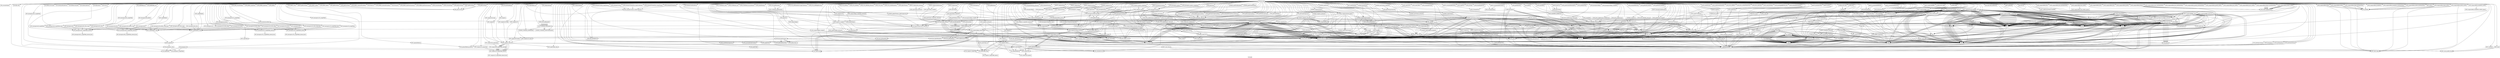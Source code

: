 digraph "Call graph" {
	label="Call graph";

	Node0x8091f61e0 [shape=record,label="{external node}"];
	Node0x8091f61e0 -> Node0x804f37ed0;
	Node0x8091f61e0 -> Node0x804f37d80;
	Node0x8091f61e0 -> Node0x804efbf10;
	Node0x8091f61e0 -> Node0x804efbb20;
	Node0x8091f61e0 -> Node0x804f37f60;
	Node0x8091f61e0 -> Node0x8091a3fd0;
	Node0x8091f61e0 -> Node0x804efbaf0;
	Node0x8091f61e0 -> Node0x804f38470;
	Node0x8091f61e0 -> Node0x804f37b70;
	Node0x8091f61e0 -> Node0x8091a33d0;
	Node0x8091f61e0 -> Node0x8091f6120;
	Node0x8091f61e0 -> Node0x8091a3a60;
	Node0x8091f61e0 -> Node0x8091a3b20;
	Node0x8091f61e0 -> Node0x8091a3130;
	Node0x8091f61e0 -> Node0x8091a3040;
	Node0x8091f61e0 -> Node0x8091a32e0;
	Node0x8091f61e0 -> Node0x804f38560;
	Node0x8091f61e0 -> Node0x804f372d0;
	Node0x8091f61e0 -> Node0x804f372a0;
	Node0x8091f61e0 -> Node0x804f373f0;
	Node0x8091f61e0 -> Node0x8091a3fa0;
	Node0x8091f61e0 -> Node0x804f37390;
	Node0x8091f61e0 -> Node0x804f375a0;
	Node0x8091f61e0 -> Node0x8091f61b0;
	Node0x8091f61e0 -> Node0x804f37960;
	Node0x8091f61e0 -> Node0x804f37f90;
	Node0x8091f61e0 -> Node0x804efbd60;
	Node0x8091f61e0 -> Node0x8091a37c0;
	Node0x8091f61e0 -> Node0x804f37cc0;
	Node0x8091f61e0 -> Node0x8091a3c40;
	Node0x8091f61e0 -> Node0x804efbcd0;
	Node0x8091f61e0 -> Node0x804f381a0;
	Node0x8091f61e0 -> Node0x804f378a0;
	Node0x8091f61e0 -> Node0x8091f6270;
	Node0x8091f61e0 -> Node0x8091a30a0;
	Node0x8091f61e0 -> Node0x8091a35b0;
	Node0x8091f61e0 -> Node0x8091a31f0;
	Node0x8091f61e0 -> Node0x804efba60;
	Node0x8091f61e0 -> Node0x804f371e0;
	Node0x8091f61e0 -> Node0x804f38080;
	Node0x8091f61e0 -> Node0x804efbe50;
	Node0x8091f61e0 -> Node0x804f370c0;
	Node0x8091f61e0 -> Node0x804f37690;
	Node0x8091f61e0 -> Node0x804f37720;
	Node0x8091f61e0 -> Node0x804f379c0;
	Node0x8091f61e0 -> Node0x804f37cf0;
	Node0x8091f61e0 -> Node0x804f383b0;
	Node0x8091f61e0 -> Node0x804f384a0;
	Node0x8091f61e0 -> Node0x8091a2f20;
	Node0x8091f61e0 -> Node0x8091a3340;
	Node0x8091f61e0 -> Node0x8091a34c0;
	Node0x8091f61e0 -> Node0x8091a3670;
	Node0x8091f61e0 -> Node0x8091a3820;
	Node0x8091f61e0 -> Node0x8091a38b0;
	Node0x8091f61e0 -> Node0x8091a3940;
	Node0x8091f61e0 -> Node0x8091a39d0;
	Node0x8091f61e0 -> Node0x8091a3be0;
	Node0x8091f61e0 -> Node0x8091a3cd0;
	Node0x8091f61e0 -> Node0x8091a3d60;
	Node0x8091f61e0 -> Node0x8091a3dc0;
	Node0x8091f61e0 -> Node0x8091a3e20;
	Node0x8091f61e0 -> Node0x8091a3e80;
	Node0x8091f61e0 -> Node0x8091a3ee0;
	Node0x8091f61e0 -> Node0x8091a3f70;
	Node0x8091f61e0 -> Node0x8091f6030;
	Node0x8091f61e0 -> Node0x8091f6150;
	Node0x8091f61e0 -> Node0x8091f6300;
	Node0x8091f61e0 -> Node0x8091f6360;
	Node0x8091f61e0 -> Node0x8091f63c0;
	Node0x8091f61e0 -> Node0x8091f6420;
	Node0x8091f61e0 -> Node0x8091f6480;
	Node0x8091f61e0 -> Node0x804f38380;
	Node0x8091f61e0 -> Node0x804f37c00;
	Node0x8091f61e0 -> Node0x8091f64e0;
	Node0x8091f61e0 -> Node0x804efbca0;
	Node0x8091f61e0 -> Node0x8091f6540;
	Node0x8091f61e0 -> Node0x8091f65a0;
	Node0x8091f61e0 -> Node0x8091f6600;
	Node0x8091f61e0 -> Node0x8091f6660;
	Node0x8091f61e0 -> Node0x8091f6720;
	Node0x8091f61e0 -> Node0x8091f6780;
	Node0x8091f61e0 -> Node0x8091f67e0;
	Node0x8091f61e0 -> Node0x8091f6840;
	Node0x8091f61e0 -> Node0x8091f68a0;
	Node0x8091f61e0 -> Node0x8091f6900;
	Node0x8091f61e0 -> Node0x8091f6960;
	Node0x8091f61e0 -> Node0x8091f69c0;
	Node0x8091f61e0 -> Node0x8091f6a80;
	Node0x8091f61e0 -> Node0x8091f6ae0;
	Node0x8091f61e0 -> Node0x8091f6ba0;
	Node0x8091f61e0 -> Node0x8091f6c00;
	Node0x8091f61e0 -> Node0x8091f6c60;
	Node0x8091f61e0 -> Node0x8091f6cc0;
	Node0x8091f61e0 -> Node0x8091f6d80;
	Node0x8091f61e0 -> Node0x8091f6de0;
	Node0x8091f61e0 -> Node0x8091f6e40;
	Node0x8091f61e0 -> Node0x8091f6ea0;
	Node0x8091f61e0 -> Node0x8091f6f00;
	Node0x8091f61e0 -> Node0x8091f6f60;
	Node0x8091f61e0 -> Node0x8091f7080;
	Node0x8091f61e0 -> Node0x8091f7140;
	Node0x8091f61e0 -> Node0x8091f7200;
	Node0x8091f61e0 -> Node0x8091f7260;
	Node0x8091f61e0 -> Node0x8091f72c0;
	Node0x8091f61e0 -> Node0x8091f7320;
	Node0x8091f61e0 -> Node0x8091f7380;
	Node0x8091f61e0 -> Node0x8091f73e0;
	Node0x8091f61e0 -> Node0x8091f7440;
	Node0x8091f61e0 -> Node0x8091f74a0;
	Node0x8091f61e0 -> Node0x8091f7500;
	Node0x8091f61e0 -> Node0x8091f7560;
	Node0x8091f61e0 -> Node0x8091f75c0;
	Node0x8091f61e0 -> Node0x8091f7620;
	Node0x8091f61e0 -> Node0x8091f76e0;
	Node0x8091f61e0 -> Node0x8091f77a0;
	Node0x8091f61e0 -> Node0x8091f7800;
	Node0x8091f61e0 -> Node0x8091f7860;
	Node0x8091f61e0 -> Node0x8091f78c0;
	Node0x8091f61e0 -> Node0x8091f7920;
	Node0x8091f61e0 -> Node0x8091f7980;
	Node0x8091f61e0 -> Node0x8091f79e0;
	Node0x8091f61e0 -> Node0x8091f7a40;
	Node0x8091f61e0 -> Node0x8091f7aa0;
	Node0x8091f61e0 -> Node0x8091f7b00;
	Node0x8091f61e0 -> Node0x8091f7b60;
	Node0x8091f61e0 -> Node0x8091f7c80;
	Node0x8091f61e0 -> Node0x8091f7ce0;
	Node0x8091f61e0 -> Node0x8091f7d40;
	Node0x8091f61e0 -> Node0x8091f7da0;
	Node0x8091f61e0 -> Node0x8091f7e00;
	Node0x8091f61e0 -> Node0x8091f7e60;
	Node0x8091f61e0 -> Node0x8091f7ec0;
	Node0x8091f61e0 -> Node0x8091f7f20;
	Node0x8091f61e0 -> Node0x8091f7f80;
	Node0x8091f61e0 -> Node0x8091f8280;
	Node0x8091f61e0 -> Node0x8091f82e0;
	Node0x8091f61e0 -> Node0x8091f8340;
	Node0x8091f61e0 -> Node0x8091f83a0;
	Node0x8091f61e0 -> Node0x8091f8400;
	Node0x8091f61e0 -> Node0x8091f8460;
	Node0x8091f61e0 -> Node0x8091f84c0;
	Node0x8091f61e0 -> Node0x8091f8520;
	Node0x8091f61e0 -> Node0x8091f8580;
	Node0x8091f61e0 -> Node0x8091f85e0;
	Node0x8091f61e0 -> Node0x8091f8700;
	Node0x8091f61e0 -> Node0x8091f8760;
	Node0x8091f61e0 -> Node0x8091f87c0;
	Node0x8091f61e0 -> Node0x8091f8820;
	Node0x8091f61e0 -> Node0x8091f8880;
	Node0x8091f61e0 -> Node0x8091f88e0;
	Node0x8091f61e0 -> Node0x8091f89a0;
	Node0x8091f61e0 -> Node0x8091f8a60;
	Node0x8091f61e0 -> Node0x8091f8ac0;
	Node0x8091f61e0 -> Node0x8091f8c40;
	Node0x8091f61e0 -> Node0x8091f8ca0;
	Node0x8091f61e0 -> Node0x8091f8d00;
	Node0x8091f61e0 -> Node0x8091f8d60;
	Node0x8091f61e0 -> Node0x8091f8dc0;
	Node0x8091f61e0 -> Node0x8091f8e20;
	Node0x8091f61e0 -> Node0x8057182a0;
	Node0x8091f61e0 -> Node0x805718300;
	Node0x8091f61e0 -> Node0x805718360;
	Node0x8091f61e0 -> Node0x805718420;
	Node0x8091f61e0 -> Node0x805718480;
	Node0x8091f61e0 -> Node0x8057184e0;
	Node0x8091f61e0 -> Node0x805718540;
	Node0x8091f61e0 -> Node0x8057185a0;
	Node0x8091f61e0 -> Node0x805718600;
	Node0x8091f61e0 -> Node0x805718660;
	Node0x8091f61e0 -> Node0x8057186c0;
	Node0x8091f61e0 -> Node0x805718720;
	Node0x8091f61e0 -> Node0x805718780;
	Node0x8091f61e0 -> Node0x8057187e0;
	Node0x8091f61e0 -> Node0x805718840;
	Node0x8091f61e0 -> Node0x8057188a0;
	Node0x8091f61e0 -> Node0x805718900;
	Node0x8091f61e0 -> Node0x805718960;
	Node0x8091f61e0 -> Node0x8057189c0;
	Node0x8091f61e0 -> Node0x805718a20;
	Node0x8091f61e0 -> Node0x805718a80;
	Node0x8091f61e0 -> Node0x805718ae0;
	Node0x8091f61e0 -> Node0x805718b40;
	Node0x8091f61e0 -> Node0x805718ba0;
	Node0x8091f61e0 -> Node0x805718c00;
	Node0x8091f61e0 -> Node0x805718c60;
	Node0x8091f61e0 -> Node0x805718cc0;
	Node0x8091f61e0 -> Node0x805718d20;
	Node0x8091f61e0 -> Node0x805718d80;
	Node0x8091f61e0 -> Node0x805718de0;
	Node0x8091f61e0 -> Node0x805718e40;
	Node0x8091f61e0 -> Node0x805718ea0;
	Node0x8091f61e0 -> Node0x805718f00;
	Node0x8091f61e0 -> Node0x805718f60;
	Node0x8091f61e0 -> Node0x805718fc0;
	Node0x8091f61e0 -> Node0x805719020;
	Node0x8091f61e0 -> Node0x805719080;
	Node0x8091f61e0 -> Node0x8057190e0;
	Node0x8091f61e0 -> Node0x805719140;
	Node0x8091f61e0 -> Node0x8057191a0;
	Node0x8091f61e0 -> Node0x805719380;
	Node0x8091f61e0 -> Node0x8057193e0;
	Node0x8091f61e0 -> Node0x805719440;
	Node0x8091f61e0 -> Node0x8057194a0;
	Node0x8091f61e0 -> Node0x8091f7bc0;
	Node0x8091f61e0 -> Node0x805719200;
	Node0x8091f61e0 -> Node0x8091f7680;
	Node0x8091f61e0 -> Node0x805719500;
	Node0x8091f61e0 -> Node0x8091f7740;
	Node0x8091f61e0 -> Node0x8091f7c20;
	Node0x8091f61e0 -> Node0x805719560;
	Node0x8091f61e0 -> Node0x8057195c0;
	Node0x8091f61e0 -> Node0x8057192c0;
	Node0x8091f61e0 -> Node0x8091f8940;
	Node0x8091f61e0 -> Node0x8091f8a00;
	Node0x8091f61e0 -> Node0x805719620;
	Node0x8091f61e0 -> Node0x8057197a0;
	Node0x8091f61e0 -> Node0x805719860;
	Node0x8091f61e0 -> Node0x805719260;
	Node0x8091f61e0 -> Node0x805719980;
	Node0x8091f61e0 -> Node0x8057199e0;
	Node0x8091f61e0 -> Node0x805719a40;
	Node0x8091f61e0 -> Node0x805719aa0;
	Node0x8091f61e0 -> Node0x805719320;
	Node0x8091f61e0 -> Node0x805719c20;
	Node0x8091f61e0 -> Node0x805719c80;
	Node0x8091f61e0 -> Node0x805719ce0;
	Node0x8091f61e0 -> Node0x805719d40;
	Node0x8091f61e0 -> Node0x805719da0;
	Node0x8091f61e0 -> Node0x805719e00;
	Node0x8091f61e0 -> Node0x805719f20;
	Node0x8091f61e0 -> Node0x805719f80;
	Node0x8091f61e0 -> Node0x805719fe0;
	Node0x8091f61e0 -> Node0x80571a040;
	Node0x8091f61e0 -> Node0x80571a160;
	Node0x8091f61e0 -> Node0x80571a1c0;
	Node0x8091f61e0 -> Node0x80571a220;
	Node0x8091f61e0 -> Node0x80571a280;
	Node0x8091f61e0 -> Node0x80571a2e0;
	Node0x8091f61e0 -> Node0x80571a340;
	Node0x8091f61e0 -> Node0x80571a460;
	Node0x8091f61e0 -> Node0x80571a4c0;
	Node0x8091f61e0 -> Node0x80571a520;
	Node0x8091f61e0 -> Node0x80571a580;
	Node0x8091f61e0 -> Node0x80571a6a0;
	Node0x8091f61e0 -> Node0x80571a700;
	Node0x8091f61e0 -> Node0x80571a760;
	Node0x8091f61e0 -> Node0x80571a7c0;
	Node0x8091f61e0 -> Node0x80571a820;
	Node0x8091f61e0 -> Node0x80571a880;
	Node0x8091f61e0 -> Node0x80571a8e0;
	Node0x8091f61e0 -> Node0x80571a940;
	Node0x8091f61e0 -> Node0x80571a9a0;
	Node0x8091f61e0 -> Node0x80571aa00;
	Node0x8091f61e0 -> Node0x80571aa60;
	Node0x8091f61e0 -> Node0x80571aac0;
	Node0x8091f61e0 -> Node0x80571ab20;
	Node0x8091f61e0 -> Node0x80571ab80;
	Node0x8091f61e0 -> Node0x80571abe0;
	Node0x8091f61e0 -> Node0x80571ac40;
	Node0x8091f61e0 -> Node0x80571aca0;
	Node0x8091f61e0 -> Node0x80571ad00;
	Node0x8091f61e0 -> Node0x80571ad60;
	Node0x8091f61e0 -> Node0x80571adc0;
	Node0x8091f61e0 -> Node0x80571ae20;
	Node0x8091f61e0 -> Node0x80571ae80;
	Node0x8091f61e0 -> Node0x80571aee0;
	Node0x8091f61e0 -> Node0x80571af40;
	Node0x8091f61e0 -> Node0x80571afa0;
	Node0x8091f61e0 -> Node0x80571b000;
	Node0x8091f61e0 -> Node0x80571b060;
	Node0x8091f61e0 -> Node0x80571b0c0;
	Node0x8091f61e0 -> Node0x80571b120;
	Node0x8091f61e0 -> Node0x80571b180;
	Node0x8091f61e0 -> Node0x80571b1e0;
	Node0x8091f61e0 -> Node0x80571b240;
	Node0x8091f61e0 -> Node0x80571b2a0;
	Node0x8091f61e0 -> Node0x80571b300;
	Node0x8091f61e0 -> Node0x80571b360;
	Node0x8091f61e0 -> Node0x80571b3c0;
	Node0x8091f61e0 -> Node0x80571b420;
	Node0x8091f61e0 -> Node0x80571b540;
	Node0x8091f61e0 -> Node0x80571b720;
	Node0x8091f61e0 -> Node0x80571b780;
	Node0x8091f61e0 -> Node0x80571b840;
	Node0x8091f61e0 -> Node0x80571b900;
	Node0x8091f61e0 -> Node0x80571b960;
	Node0x8091f61e0 -> Node0x80571b9c0;
	Node0x8091f61e0 -> Node0x80571ba20;
	Node0x8091f61e0 -> Node0x80571ba80;
	Node0x8091f61e0 -> Node0x80571bae0;
	Node0x8091f61e0 -> Node0x80571bb40;
	Node0x8091f61e0 -> Node0x80571bba0;
	Node0x8091f61e0 -> Node0x80571bc00;
	Node0x8091f61e0 -> Node0x80571bc60;
	Node0x8091f61e0 -> Node0x80571bcc0;
	Node0x8091f61e0 -> Node0x80571bd20;
	Node0x8091f61e0 -> Node0x80571bd80;
	Node0x8091f61e0 -> Node0x80571bde0;
	Node0x8091f61e0 -> Node0x80571be40;
	Node0x8091f61e0 -> Node0x80571bea0;
	Node0x8091f61e0 -> Node0x80571bf00;
	Node0x8091f61e0 -> Node0x80571bf60;
	Node0x8091f61e0 -> Node0x80571bfc0;
	Node0x8091f61e0 -> Node0x80571c020;
	Node0x8091f61e0 -> Node0x80571c080;
	Node0x8091f61e0 -> Node0x80571c0e0;
	Node0x8091f61e0 -> Node0x80571c140;
	Node0x8091f61e0 -> Node0x80571c1a0;
	Node0x8091f61e0 -> Node0x80571c200;
	Node0x8091f61e0 -> Node0x80571c260;
	Node0x8091f61e0 -> Node0x80571c2c0;
	Node0x8091f61e0 -> Node0x80571c320;
	Node0x8091f61e0 -> Node0x80571c380;
	Node0x8091f61e0 -> Node0x80571c3e0;
	Node0x8091f61e0 -> Node0x80571c440;
	Node0x8091f61e0 -> Node0x80571c4a0;
	Node0x8091f61e0 -> Node0x80571c500;
	Node0x8091f61e0 -> Node0x80571c560;
	Node0x8091f61e0 -> Node0x80571c5c0;
	Node0x8091f61e0 -> Node0x80571c620;
	Node0x8091f61e0 -> Node0x80571c680;
	Node0x8091f61e0 -> Node0x80571c6e0;
	Node0x8091f61e0 -> Node0x80571c740;
	Node0x8091f61e0 -> Node0x80571c7a0;
	Node0x8091f61e0 -> Node0x80571c800;
	Node0x8091f61e0 -> Node0x80571c860;
	Node0x8091f61e0 -> Node0x80571c8c0;
	Node0x8091f61e0 -> Node0x80571c920;
	Node0x8091f61e0 -> Node0x80571c980;
	Node0x8091f61e0 -> Node0x80571c9e0;
	Node0x8091f61e0 -> Node0x80571ca40;
	Node0x8091f61e0 -> Node0x80571caa0;
	Node0x8091f61e0 -> Node0x80571cb00;
	Node0x8091f61e0 -> Node0x80571cb60;
	Node0x8091f61e0 -> Node0x80571cbc0;
	Node0x8091f61e0 -> Node0x80571cc20;
	Node0x8091f61e0 -> Node0x80571cc80;
	Node0x8091f61e0 -> Node0x80571cce0;
	Node0x8091f61e0 -> Node0x80571cd40;
	Node0x8091f61e0 -> Node0x80571cda0;
	Node0x8091f61e0 -> Node0x80571ce00;
	Node0x8091f61e0 -> Node0x80571ce60;
	Node0x8091f61e0 -> Node0x80571cec0;
	Node0x8091f61e0 -> Node0x80571cf20;
	Node0x8091f61e0 -> Node0x80571cf80;
	Node0x8091f61e0 -> Node0x80571cfe0;
	Node0x8091f61e0 -> Node0x80571d040;
	Node0x8091f61e0 -> Node0x80571d0a0;
	Node0x8091f61e0 -> Node0x80571d100;
	Node0x8091f61e0 -> Node0x80571d160;
	Node0x8091f61e0 -> Node0x80571d1c0;
	Node0x8091f61e0 -> Node0x80571d220;
	Node0x8091f61e0 -> Node0x80571d280;
	Node0x8091f61e0 -> Node0x80571d460;
	Node0x8091f61e0 -> Node0x80571d4c0;
	Node0x8091f61e0 -> Node0x80571d520;
	Node0x8091f61e0 -> Node0x80571d400;
	Node0x8091f61e0 -> Node0x80571d5e0;
	Node0x8091f61e0 -> Node0x80571d640;
	Node0x8091f61e0 -> Node0x80571d580;
	Node0x8091f61e0 -> Node0x80571d6a0;
	Node0x8091f61e0 -> Node0x80571d700;
	Node0x8091f61e0 -> Node0x80571d760;
	Node0x8091f61e0 -> Node0x80571d7c0;
	Node0x8091f61e0 -> Node0x80571d820;
	Node0x8091f61e0 -> Node0x80571d880;
	Node0x8091f61e0 -> Node0x80571d8e0;
	Node0x8091f61e0 -> Node0x80571d940;
	Node0x8091f61e0 -> Node0x80571da00;
	Node0x8091f61e0 -> Node0x80571dac0;
	Node0x8091f61e0 -> Node0x80571dc40;
	Node0x8091f61e0 -> Node0x80571dca0;
	Node0x8091f61e0 -> Node0x80571d9a0;
	Node0x8091f61e0 -> Node0x80571dd00;
	Node0x8091f61e0 -> Node0x80571dd60;
	Node0x8091f61e0 -> Node0x80571d3a0;
	Node0x8091f61e0 -> Node0x80571de20;
	Node0x8091f61e0 -> Node0x80571dfa0;
	Node0x8091f61e0 -> Node0x80571de80;
	Node0x8091f61e0 -> Node0x806b8e000;
	Node0x8091f61e0 -> Node0x806b8e060;
	Node0x8091f61e0 -> Node0x806b8e120;
	Node0x8091f61e0 -> Node0x8091f8100;
	Node0x8091f61e0 -> Node0x806b8e180;
	Node0x8091f61e0 -> Node0x806b8e1e0;
	Node0x8091f61e0 -> Node0x806b8e240;
	Node0x8091f61e0 -> Node0x8091f81c0;
	Node0x8091f61e0 -> Node0x806b8e300;
	Node0x8091f61e0 -> Node0x806b8e3c0;
	Node0x8091f61e0 -> Node0x806b8e420;
	Node0x8091f61e0 -> Node0x806b8e480;
	Node0x8091f61e0 -> Node0x806b8e4e0;
	Node0x8091f61e0 -> Node0x806b8e540;
	Node0x8091f61e0 -> Node0x806b8e5a0;
	Node0x8091f61e0 -> Node0x806b8e600;
	Node0x8091f61e0 -> Node0x806b8e660;
	Node0x8091f61e0 -> Node0x806b8e6c0;
	Node0x8091f61e0 -> Node0x806b8e720;
	Node0x8091f61e0 -> Node0x806b8e780;
	Node0x8091f61e0 -> Node0x8091f8b80;
	Node0x8091f61e0 -> Node0x8091f8640;
	Node0x8091f61e0 -> Node0x8091f86a0;
	Node0x8091f61e0 -> Node0x8091f8be0;
	Node0x8091f61e0 -> Node0x8057180c0;
	Node0x8091f61e0 -> Node0x805718000;
	Node0x8091f61e0 -> Node0x805718060;
	Node0x8091f61e0 -> Node0x8091f8220;
	Node0x8091f61e0 -> Node0x806b8e7e0;
	Node0x8091f61e0 -> Node0x806b8e840;
	Node0x8091f61e0 -> Node0x806b8e8a0;
	Node0x8091f61e0 -> Node0x806b8e900;
	Node0x8091f61e0 -> Node0x806b8e960;
	Node0x8091f61e0 -> Node0x806b8e9c0;
	Node0x8091f61e0 -> Node0x8091f8160;
	Node0x8091f61e0 -> Node0x806b8ea20;
	Node0x8091f61e0 -> Node0x806b8ea80;
	Node0x8091f61e0 -> Node0x806b8eae0;
	Node0x8091f61e0 -> Node0x806b8eba0;
	Node0x8091f61e0 -> Node0x8091f6d20;
	Node0x8091f61e0 -> Node0x805718120;
	Node0x8091f61e0 -> Node0x806b8ec60;
	Node0x8091f61e0 -> Node0x8091f6b40;
	Node0x8091f61e0 -> Node0x806b8ecc0;
	Node0x8091f61e0 -> Node0x806b8ed20;
	Node0x8091f61e0 -> Node0x806b8e0c0;
	Node0x8091f61e0 -> Node0x806b8ee40;
	Node0x806b8e360 [shape=record,label="{ZSTD_DUBT_findBestMatch}"];
	Node0x806b8e3c0 [shape=record,label="{ZSTD_compressBlock_lazy2}"];
	Node0x806b8e420 [shape=record,label="{ZSTD_compressBlock_lazy}"];
	Node0x806b8e480 [shape=record,label="{ZSTD_compressBlock_greedy}"];
	Node0x806b8e4e0 [shape=record,label="{ZSTD_compressBlock_btlazy2_dictMatchState}"];
	Node0x806b8e4e0 -> Node0x806b8e360;
	Node0x806b8e4e0 -> Node0x806b8e360;
	Node0x806b8e4e0 -> Node0x806b8e360;
	Node0x806b8e4e0 -> Node0x806b8e360;
	Node0x806b8e4e0 -> Node0x806b8e360;
	Node0x806b8e540 [shape=record,label="{ZSTD_compressBlock_lazy2_dictMatchState}"];
	Node0x806b8e5a0 [shape=record,label="{ZSTD_compressBlock_lazy_dictMatchState}"];
	Node0x806b8e600 [shape=record,label="{ZSTD_compressBlock_greedy_dictMatchState}"];
	Node0x806b8e660 [shape=record,label="{ZSTD_compressBlock_greedy_extDict}"];
	Node0x806b8e6c0 [shape=record,label="{ZSTD_compressBlock_lazy_extDict}"];
	Node0x806b8e720 [shape=record,label="{ZSTD_compressBlock_lazy2_extDict}"];
	Node0x806b8e780 [shape=record,label="{ZSTD_compressBlock_btlazy2_extDict}"];
	Node0x806b8e780 -> Node0x806b8e360;
	Node0x806b8e780 -> Node0x806b8e360;
	Node0x806b8e780 -> Node0x806b8e360;
	Node0x806b8e780 -> Node0x806b8e360;
	Node0x806b8e780 -> Node0x806b8e360;
	Node0x8091f8b80 [shape=record,label="{ZSTD_ldm_adjustParameters}"];
	Node0x8091f8640 [shape=record,label="{ZSTD_ldm_getTableSize}"];
	Node0x8091f86a0 [shape=record,label="{ZSTD_ldm_getMaxNbSeq}"];
	Node0x8091f8be0 [shape=record,label="{ZSTD_ldm_getHashPower}"];
	Node0x8057180c0 [shape=record,label="{ZSTD_ldm_generateSequences}"];
	Node0x8057180c0 -> Node0x8091f6360;
	Node0x805718000 [shape=record,label="{ZSTD_ldm_skipSequences}"];
	Node0x805718060 [shape=record,label="{ZSTD_ldm_blockCompress}"];
	Node0x805718060 -> Node0x8091f8ca0;
	Node0x805718060 -> Node0x8091f8100;
	Node0x805718060 -> Node0x8091f8160;
	Node0x805718060 -> Node0x804f384d0;
	Node0x805718060 -> Node0x8091f8100;
	Node0x805718060 -> Node0x8091f8160;
	Node0x805718060 -> Node0x804f384d0;
	Node0x8091f8220 [shape=record,label="{ZSTD_updateTree}"];
	Node0x806b8e7e0 [shape=record,label="{ZSTD_compressBlock_btopt}"];
	Node0x806b8e7e0 -> Node0x8091f6de0;
	Node0x806b8e7e0 -> Node0x8091f6de0;
	Node0x806b8e7e0 -> Node0x8091f6d20;
	Node0x806b8e840 [shape=record,label="{ZSTD_compressBlock_btultra}"];
	Node0x806b8e840 -> Node0x8091f6de0;
	Node0x806b8e840 -> Node0x8091f6de0;
	Node0x806b8e840 -> Node0x8091f6d20;
	Node0x806b8e8a0 [shape=record,label="{ZSTD_compressBlock_btopt_dictMatchState}"];
	Node0x806b8e8a0 -> Node0x8091f6de0;
	Node0x806b8e8a0 -> Node0x8091f6de0;
	Node0x806b8e8a0 -> Node0x8091f6d20;
	Node0x806b8e900 [shape=record,label="{ZSTD_compressBlock_btultra_dictMatchState}"];
	Node0x806b8e900 -> Node0x8091f6de0;
	Node0x806b8e900 -> Node0x8091f6de0;
	Node0x806b8e900 -> Node0x8091f6d20;
	Node0x806b8e960 [shape=record,label="{ZSTD_compressBlock_btopt_extDict}"];
	Node0x806b8e960 -> Node0x8091f6de0;
	Node0x806b8e960 -> Node0x8091f6de0;
	Node0x806b8e960 -> Node0x8091f6d20;
	Node0x806b8e9c0 [shape=record,label="{ZSTD_compressBlock_btultra_extDict}"];
	Node0x806b8e9c0 -> Node0x8091f6de0;
	Node0x806b8e9c0 -> Node0x8091f6de0;
	Node0x806b8e9c0 -> Node0x8091f6d20;
	Node0x8091f8160 [shape=record,label="{ZSTD_fillDoubleHashTable}"];
	Node0x806b8ea20 [shape=record,label="{ZSTD_compressBlock_doubleFast}"];
	Node0x806b8ea80 [shape=record,label="{ZSTD_compressBlock_doubleFast_dictMatchState}"];
	Node0x806b8eae0 [shape=record,label="{ZSTD_compressBlock_doubleFast_extDict}"];
	Node0x806b8eae0 -> Node0x806b8eb40;
	Node0x806b8eb40 [shape=record,label="{ZSTD_compressBlock_doubleFast_extDict_generic}"];
	Node0x806b8eba0 [shape=record,label="{HIST_isError}"];
	Node0x8091f6d20 [shape=record,label="{HIST_count_simple}"];
	Node0x805718120 [shape=record,label="{HIST_countFast_wksp}"];
	Node0x805718120 -> Node0x806b8ec00;
	Node0x806b8ec00 [shape=record,label="{HIST_count_parallel_wksp}"];
	Node0x806b8ec60 [shape=record,label="{HIST_countFast}"];
	Node0x806b8ec60 -> Node0x806b8ec00;
	Node0x8091f6b40 [shape=record,label="{HIST_count_wksp}"];
	Node0x8091f6b40 -> Node0x806b8ec00;
	Node0x8091f6b40 -> Node0x806b8ec00;
	Node0x806b8ecc0 [shape=record,label="{HIST_count}"];
	Node0x806b8ecc0 -> Node0x806b8ec00;
	Node0x806b8ecc0 -> Node0x806b8ec00;
	Node0x806b8ed20 [shape=record,label="{ZDICT_trainFromBuffer_fastCover}"];
	Node0x806b8ed20 -> Node0x80571d1c0;
	Node0x806b8ed20 -> Node0x80571d220;
	Node0x806b8ed20 -> Node0x80571d1c0;
	Node0x806b8ed20 -> Node0x80571d220;
	Node0x806b8ed20 -> Node0x80571d280;
	Node0x806b8ed20 -> Node0x80571d220;
	Node0x806b8ed20 -> Node0x806b8ed80;
	Node0x806b8ed20 -> Node0x80571d1c0;
	Node0x806b8ed20 -> Node0x80571d220;
	Node0x806b8ed20 -> Node0x80571d1c0;
	Node0x806b8ed20 -> Node0x80571d220;
	Node0x806b8ed20 -> Node0x8091f64e0;
	Node0x806b8ed20 -> Node0x806b8ede0;
	Node0x806b8ed20 -> Node0x80571d3a0;
	Node0x806b8ed20 -> Node0x8091f6360;
	Node0x806b8ed20 -> Node0x80571d280;
	Node0x806b8ed20 -> Node0x80571d220;
	Node0x806b8ed20 -> Node0x804f372a0;
	Node0x806b8ed20 -> Node0x804f372a0;
	Node0x806b8ed20 -> Node0x804f372a0;
	Node0x806b8ed80 [shape=record,label="{FASTCOVER_ctx_init}"];
	Node0x806b8ed80 -> Node0x80571d100;
	Node0x806b8ed80 -> Node0x80571d100;
	Node0x806b8ed80 -> Node0x80571d100;
	Node0x806b8ed80 -> Node0x80571d280;
	Node0x806b8ed80 -> Node0x80571d220;
	Node0x806b8ed80 -> Node0x80571d280;
	Node0x806b8ed80 -> Node0x80571d220;
	Node0x806b8ed80 -> Node0x80571d280;
	Node0x806b8ed80 -> Node0x80571d220;
	Node0x806b8ed80 -> Node0x80571d280;
	Node0x806b8ed80 -> Node0x80571d220;
	Node0x806b8ed80 -> Node0x80571d280;
	Node0x806b8ed80 -> Node0x80571d220;
	Node0x806b8ed80 -> Node0x8091f64e0;
	Node0x806b8ed80 -> Node0x80571d1c0;
	Node0x806b8ed80 -> Node0x80571d220;
	Node0x806b8ed80 -> Node0x804f372a0;
	Node0x806b8ed80 -> Node0x804f372a0;
	Node0x806b8ed80 -> Node0x8091f64e0;
	Node0x806b8ed80 -> Node0x80571d1c0;
	Node0x806b8ed80 -> Node0x80571d220;
	Node0x806b8ed80 -> Node0x804f372a0;
	Node0x806b8ed80 -> Node0x804f372a0;
	Node0x806b8ed80 -> Node0x80571d1c0;
	Node0x806b8ed80 -> Node0x80571d220;
	Node0x806b8ede0 [shape=record,label="{FASTCOVER_buildDictionary}"];
	Node0x806b8ede0 -> Node0x80571d280;
	Node0x806b8ede0 -> Node0x80571d220;
	Node0x806b8ede0 -> Node0x80571d460;
	Node0x806b8ede0 -> Node0x80571d460;
	Node0x806b8ede0 -> Node0x80571d280;
	Node0x806b8ede0 -> Node0x80571d220;
	Node0x806b8ede0 -> Node0x80571d280;
	Node0x806b8ede0 -> Node0x80571d220;
	Node0x806b8e0c0 [shape=record,label="{ZDICT_optimizeTrainFromBuffer_fastCover}"];
	Node0x806b8e0c0 -> Node0x80571d1c0;
	Node0x806b8e0c0 -> Node0x80571d220;
	Node0x806b8e0c0 -> Node0x80571d1c0;
	Node0x806b8e0c0 -> Node0x80571d220;
	Node0x806b8e0c0 -> Node0x80571d1c0;
	Node0x806b8e0c0 -> Node0x80571d220;
	Node0x806b8e0c0 -> Node0x80571d1c0;
	Node0x806b8e0c0 -> Node0x80571d220;
	Node0x806b8e0c0 -> Node0x80571d280;
	Node0x806b8e0c0 -> Node0x80571d220;
	Node0x806b8e0c0 -> Node0x804f37f90;
	Node0x806b8e0c0 -> Node0x80571d700;
	Node0x806b8e0c0 -> Node0x80571d280;
	Node0x806b8e0c0 -> Node0x80571d220;
	Node0x806b8e0c0 -> Node0x80571d280;
	Node0x806b8e0c0 -> Node0x80571d220;
	Node0x806b8e0c0 -> Node0x806b8ed80;
	Node0x806b8e0c0 -> Node0x80571d1c0;
	Node0x806b8e0c0 -> Node0x80571d220;
	Node0x806b8e0c0 -> Node0x80571d7c0;
	Node0x806b8e0c0 -> Node0x804f381a0;
	Node0x806b8e0c0 -> Node0x804f38560;
	Node0x806b8e0c0 -> Node0x80571d280;
	Node0x806b8e0c0 -> Node0x80571d220;
	Node0x806b8e0c0 -> Node0x80571d1c0;
	Node0x806b8e0c0 -> Node0x80571d220;
	Node0x806b8e0c0 -> Node0x80571d1c0;
	Node0x806b8e0c0 -> Node0x80571d220;
	Node0x806b8e0c0 -> Node0x804f372a0;
	Node0x806b8e0c0 -> Node0x80571d820;
	Node0x806b8e0c0 -> Node0x804f37690;
	Node0x806b8e0c0 -> Node0x806b8ee40;
	Node0x806b8e0c0 -> Node0x80571d460;
	Node0x806b8e0c0 -> Node0x80571d460;
	Node0x806b8e0c0 -> Node0x80571d280;
	Node0x806b8e0c0 -> Node0x80571d220;
	Node0x806b8e0c0 -> Node0x80571d7c0;
	Node0x806b8e0c0 -> Node0x804f372a0;
	Node0x806b8e0c0 -> Node0x804f372a0;
	Node0x806b8e0c0 -> Node0x804f381a0;
	Node0x806b8e0c0 -> Node0x80571d760;
	Node0x806b8e0c0 -> Node0x804f372a0;
	Node0x806b8e0c0 -> Node0x804f372a0;
	Node0x806b8e0c0 -> Node0x80571d280;
	Node0x806b8e0c0 -> Node0x80571d220;
	Node0x806b8e0c0 -> Node0x8091f6360;
	Node0x806b8e0c0 -> Node0x80571d7c0;
	Node0x806b8e0c0 -> Node0x804f381a0;
	Node0x806b8e0c0 -> Node0x80571d7c0;
	Node0x806b8e0c0 -> Node0x804f381a0;
	Node0x806b8ee40 [shape=record,label="{FASTCOVER_tryParameters}"];
	Node0x806b8ee40 -> Node0x8091f64e0;
	Node0x806b8ee40 -> Node0x804f38560;
	Node0x806b8ee40 -> Node0x804f38560;
	Node0x806b8ee40 -> Node0x80571d1c0;
	Node0x806b8ee40 -> Node0x80571d220;
	Node0x806b8ee40 -> Node0x806b8ede0;
	Node0x806b8ee40 -> Node0x80571d3a0;
	Node0x806b8ee40 -> Node0x80571d9a0;
	Node0x806b8ee40 -> Node0x80571d1c0;
	Node0x806b8ee40 -> Node0x80571d220;
	Node0x806b8ee40 -> Node0x80571d6a0;
	Node0x806b8ee40 -> Node0x80571d880;
	Node0x806b8ee40 -> Node0x804f372a0;
	Node0x806b8ee40 -> Node0x804f372a0;
	Node0x806b8ee40 -> Node0x804f372a0;
	Node0x806b8ee40 -> Node0x804f372a0;
	Node0x804f37ed0 [shape=record,label="{FSE_versionNumber}"];
	Node0x804f37d80 [shape=record,label="{FSE_isError}"];
	Node0x804efbf10 [shape=record,label="{llvm.dbg.value}"];
	Node0x804efbb20 [shape=record,label="{FSE_getErrorName}"];
	Node0x804efbb20 -> Node0x8091a3040;
	Node0x804f37f60 [shape=record,label="{HUF_isError}"];
	Node0x8091a3fd0 [shape=record,label="{HUF_getErrorName}"];
	Node0x8091a3fd0 -> Node0x8091a3040;
	Node0x804efbaf0 [shape=record,label="{FSE_readNCount}"];
	Node0x804efbaf0 -> Node0x804efbaf0;
	Node0x804f38470 [shape=record,label="{llvm.lifetime.start.p0i8}"];
	Node0x804f37b70 [shape=record,label="{llvm.memcpy.p0i8.p0i8.i64}"];
	Node0x8091a33d0 [shape=record,label="{llvm.lifetime.end.p0i8}"];
	Node0x8091f6120 [shape=record,label="{llvm.memset.p0i8.i64}"];
	Node0x8091a3a60 [shape=record,label="{HUF_readStats}"];
	Node0x8091a3a60 -> Node0x8091f61b0;
	Node0x8091a3b20 [shape=record,label="{llvm.dbg.declare}"];
	Node0x8091a3130 [shape=record,label="{llvm.ctlz.i32}"];
	Node0x8091a3040 [shape=record,label="{ERR_getErrorString}"];
	Node0x8091a32e0 [shape=record,label="{FSE_createDTable}"];
	Node0x8091a32e0 -> Node0x804f38560;
	Node0x804efbd60 [shape=record,label="{POOL_create_advanced}"];
	Node0x804efbd60 -> Node0x804f37c00;
	Node0x804efbd60 -> Node0x804f38380;
	Node0x804efbd60 -> Node0x8091a37c0;
	Node0x804efbd60 -> Node0x804f37cc0;
	Node0x804efbd60 -> Node0x804f37cc0;
	Node0x804efbd60 -> Node0x804f38380;
	Node0x804efbd60 -> Node0x804efbcd0;
	Node0x804efbd60 -> Node0x804f381a0;
	Node0x804efbd60 -> Node0x804efbcd0;
	Node0x804efbd60 -> Node0x804f381a0;
	Node0x804f38560 [shape=record,label="{malloc}"];
	Node0x804f38560 -> Node0x804f384d0;
	Node0x804f372d0 [shape=record,label="{FSE_freeDTable}"];
	Node0x804f372d0 -> Node0x804f372a0;
	Node0x804f372a0 [shape=record,label="{free}"];
	Node0x804f372a0 -> Node0x804f384d0;
	Node0x804f373f0 [shape=record,label="{FSE_buildDTable}"];
	Node0x8091a3fa0 [shape=record,label="{FSE_buildDTable_rle}"];
	Node0x804f37390 [shape=record,label="{FSE_buildDTable_raw}"];
	Node0x804f375a0 [shape=record,label="{FSE_decompress_usingDTable}"];
	Node0x8091f61b0 [shape=record,label="{FSE_decompress_wksp}"];
	Node0x8091f61b0 -> Node0x804efbaf0;
	Node0x8091f61b0 -> Node0x804f373f0;
	Node0x8091f61b0 -> Node0x804f375a0;
	Node0x80571a7c0 [shape=record,label="{HUF_decompress1X_usingDTable}"];
	Node0x80571a7c0 -> Node0x80571a3a0;
	Node0x80571a7c0 -> Node0x805719e60;
	Node0x80571a820 [shape=record,label="{HUF_decompress4X_usingDTable}"];
	Node0x80571a820 -> Node0x80571a5e0;
	Node0x80571a820 -> Node0x80571a0a0;
	Node0x80571a880 [shape=record,label="{HUF_selectDecoder}"];
	Node0x80571a8e0 [shape=record,label="{HUF_decompress}"];
	Node0x80571a8e0 -> Node0x804f384d0;
	Node0x80571a940 [shape=record,label="{HUF_decompress4X_DCtx}"];
	Node0x80571a940 -> Node0x80571a280;
	Node0x80571a940 -> Node0x80571a5e0;
	Node0x80571a940 -> Node0x805719d40;
	Node0x80571a940 -> Node0x80571a0a0;
	Node0x80571a9a0 [shape=record,label="{HUF_decompress4X_hufOnly}"];
	Node0x80571a9a0 -> Node0x80571aa00;
	Node0x80571aa00 [shape=record,label="{HUF_decompress4X_hufOnly_wksp}"];
	Node0x80571aa00 -> Node0x80571a280;
	Node0x80571aa00 -> Node0x80571a5e0;
	Node0x80571aa00 -> Node0x805719d40;
	Node0x80571aa00 -> Node0x80571a0a0;
	Node0x80571aa60 [shape=record,label="{HUF_decompress1X_DCtx_wksp}"];
	Node0x80571aa60 -> Node0x80571a280;
	Node0x80571aa60 -> Node0x80571a3a0;
	Node0x80571aa60 -> Node0x805719d40;
	Node0x80571aa60 -> Node0x805719e60;
	Node0x80571aac0 [shape=record,label="{HUF_decompress1X_DCtx}"];
	Node0x80571aac0 -> Node0x80571aa60;
	Node0x80571ab20 [shape=record,label="{HUF_decompress1X_usingDTable_bmi2}"];
	Node0x80571ab20 -> Node0x80571a3a0;
	Node0x80571ab20 -> Node0x805719e60;
	Node0x80571ab80 [shape=record,label="{HUF_decompress1X1_DCtx_wksp_bmi2}"];
	Node0x80571ab80 -> Node0x805719d40;
	Node0x80571ab80 -> Node0x805719e60;
	Node0x80571abe0 [shape=record,label="{HUF_decompress4X_usingDTable_bmi2}"];
	Node0x80571abe0 -> Node0x80571a5e0;
	Node0x80571abe0 -> Node0x80571a0a0;
	Node0x80571ac40 [shape=record,label="{HUF_decompress4X_hufOnly_wksp_bmi2}"];
	Node0x80571ac40 -> Node0x80571a280;
	Node0x80571ac40 -> Node0x80571a5e0;
	Node0x80571ac40 -> Node0x805719d40;
	Node0x80571ac40 -> Node0x80571a0a0;
	Node0x80571aca0 [shape=record,label="{ZSTD_sizeof_DCtx}"];
	Node0x80571ad00 [shape=record,label="{ZSTD_sizeof_DDict}"];
	Node0x80571ad60 [shape=record,label="{ZSTD_estimateDCtxSize}"];
	Node0x80571adc0 [shape=record,label="{ZSTD_initStaticDCtx}"];
	Node0x80571adc0 -> Node0x804f384d0;
	Node0x80571adc0 -> Node0x804f384d0;
	Node0x80571ae20 [shape=record,label="{ZSTD_createDCtx_advanced}"];
	Node0x80571ae20 -> Node0x804f38380;
	Node0x80571ae20 -> Node0x804f384d0;
	Node0x80571ae20 -> Node0x804f384d0;
	Node0x80571ae80 [shape=record,label="{ZSTD_createDCtx}"];
	Node0x80571ae80 -> Node0x804f38380;
	Node0x80571ae80 -> Node0x804f384d0;
	Node0x80571ae80 -> Node0x804f384d0;
	Node0x80571aee0 [shape=record,label="{ZSTD_freeDCtx}"];
	Node0x80571aee0 -> Node0x804efbca0;
	Node0x80571aee0 -> Node0x804efbca0;
	Node0x80571aee0 -> Node0x804efbca0;
	Node0x80571aee0 -> Node0x804efbca0;
	Node0x80571af40 [shape=record,label="{ZSTD_freeDDict}"];
	Node0x80571af40 -> Node0x804efbca0;
	Node0x80571af40 -> Node0x804efbca0;
	Node0x80571afa0 [shape=record,label="{ZSTD_copyDCtx}"];
	Node0x80571b000 [shape=record,label="{ZSTD_isFrame}"];
	Node0x80571b060 [shape=record,label="{ZSTD_frameHeaderSize}"];
	Node0x80571b0c0 [shape=record,label="{ZSTD_getFrameHeader_advanced}"];
	Node0x80571b120 [shape=record,label="{ZSTD_getFrameHeader}"];
	Node0x80571b120 -> Node0x80571b0c0;
	Node0x80571b180 [shape=record,label="{ZSTD_getFrameContentSize}"];
	Node0x80571b180 -> Node0x80571b0c0;
	Node0x80571b1e0 [shape=record,label="{ZSTD_findDecompressedSize}"];
	Node0x80571b1e0 -> Node0x80571b0c0;
	Node0x80571b1e0 -> Node0x80571b0c0;
	Node0x80571b240 [shape=record,label="{ZSTD_findFrameCompressedSize}"];
	Node0x80571b240 -> Node0x80571b0c0;
	Node0x80571b2a0 [shape=record,label="{ZSTD_getDecompressedSize}"];
	Node0x80571b2a0 -> Node0x80571b0c0;
	Node0x80571b300 [shape=record,label="{ZSTD_getcBlockSize}"];
	Node0x80571b360 [shape=record,label="{ZSTD_decodeLiteralsBlock}"];
	Node0x80571b360 -> Node0x80571ab20;
	Node0x80571b360 -> Node0x80571abe0;
	Node0x80571b360 -> Node0x80571ab80;
	Node0x80571b360 -> Node0x80571ac40;
	Node0x805719380 [shape=record,label="{ZSTD_compress_generic_simpleArgs}"];
	Node0x805719380 -> Node0x8057191a0;
	Node0x8057193e0 [shape=record,label="{ZSTD_flushStream}"];
	Node0x8057193e0 -> Node0x8057190e0;
	Node0x805719440 [shape=record,label="{ZSTD_endStream}"];
	Node0x805719440 -> Node0x8057190e0;
	Node0x8057194a0 [shape=record,label="{ZSTD_minCLevel}"];
	Node0x8091f7bc0 [shape=record,label="{ZSTDMT_CCtxParam_setNbWorkers}"];
	Node0x805719200 [shape=record,label="{ZSTDMT_createCCtx_advanced}"];
	Node0x805719200 -> Node0x804f37c00;
	Node0x805719200 -> Node0x804efbd60;
	Node0x805719200 -> Node0x804f37c00;
	Node0x805719200 -> Node0x8091a37c0;
	Node0x805719200 -> Node0x804f37cc0;
	Node0x805719200 -> Node0x8091a31f0;
	Node0x805719200 -> Node0x804efba60;
	Node0x805719200 -> Node0x804efbca0;
	Node0x805719200 -> Node0x804f37c00;
	Node0x805719200 -> Node0x8091a37c0;
	Node0x805719200 -> Node0x804efbca0;
	Node0x805719200 -> Node0x804f37c00;
	Node0x805719200 -> Node0x8091a37c0;
	Node0x805719200 -> Node0x804efbca0;
	Node0x805719200 -> Node0x8091f7500;
	Node0x805719200 -> Node0x8091f7620;
	Node0x805719200 -> Node0x8091a31f0;
	Node0x805719200 -> Node0x804efbca0;
	Node0x805719200 -> Node0x804f37c00;
	Node0x805719200 -> Node0x8091a37c0;
	Node0x805719200 -> Node0x804efbca0;
	Node0x805719200 -> Node0x804f378a0;
	Node0x805719200 -> Node0x8091f6270;
	Node0x805719200 -> Node0x8091a37c0;
	Node0x805719200 -> Node0x804f37cc0;
	Node0x805719200 -> Node0x8091a37c0;
	Node0x805719200 -> Node0x804f37cc0;
	Node0x805719200 -> Node0x8091f7680;
	Node0x8091f7680 [shape=record,label="{ZSTDMT_freeCCtx}"];
	Node0x8091f7680 -> Node0x804f381a0;
	Node0x8091f7680 -> Node0x804f378a0;
	Node0x8091f7680 -> Node0x8091f6270;
	Node0x8091f7680 -> Node0x8091f6270;
	Node0x8091f7680 -> Node0x804efbca0;
	Node0x8091f7680 -> Node0x8091a31f0;
	Node0x8091f7680 -> Node0x804efba60;
	Node0x8091f7680 -> Node0x804efbca0;
	Node0x8091f7680 -> Node0x804efbca0;
	Node0x8091f7680 -> Node0x8091a31f0;
	Node0x8091f7680 -> Node0x804efbca0;
	Node0x8091f7680 -> Node0x8091f7620;
	Node0x8091f7680 -> Node0x8091a31f0;
	Node0x8091f7680 -> Node0x804efbca0;
	Node0x8091f7680 -> Node0x804efbca0;
	Node0x8091f7680 -> Node0x8091a31f0;
	Node0x8091f7680 -> Node0x804efbca0;
	Node0x8091f7680 -> Node0x8091a31f0;
	Node0x8091f7680 -> Node0x804efba60;
	Node0x8091f7680 -> Node0x8091a31f0;
	Node0x8091f7680 -> Node0x804efba60;
	Node0x8091f7680 -> Node0x804efbca0;
	Node0x8091f7680 -> Node0x804efbca0;
	Node0x8091f7680 -> Node0x8091f8280;
	Node0x8091f7680 -> Node0x804efbca0;
	Node0x8091f7680 -> Node0x804efbca0;
	Node0x805719500 [shape=record,label="{ZSTDMT_createCCtx}"];
	Node0x805719500 -> Node0x805719200;
	Node0x8091f7740 [shape=record,label="{ZSTDMT_sizeof_CCtx}"];
	Node0x8091f7740 -> Node0x804efbe50;
	Node0x8091f7740 -> Node0x804f378a0;
	Node0x8091f7740 -> Node0x8091f6270;
	Node0x8091f7740 -> Node0x804f378a0;
	Node0x8091f7740 -> Node0x8091f76e0;
	Node0x8091f7740 -> Node0x8091f6270;
	Node0x8091f7740 -> Node0x804f378a0;
	Node0x8091f7740 -> Node0x8091f6270;
	Node0x8091f7740 -> Node0x8091f77a0;
	Node0x8091f7c20 [shape=record,label="{ZSTDMT_CCtxParam_setMTCtxParameter}"];
	Node0x805719560 [shape=record,label="{ZSTDMT_setMTCtxParameter}"];
	Node0x8057195c0 [shape=record,label="{ZSTDMT_getMTCtxParameter}"];
	Node0x8057192c0 [shape=record,label="{ZSTDMT_updateCParams_whileCompressing}"];
	Node0x8057192c0 -> Node0x8091f7ec0;
	Node0x8091f8940 [shape=record,label="{ZSTDMT_getFrameProgression}"];
	Node0x8091f8940 -> Node0x804f378a0;
	Node0x8091f8940 -> Node0x8091f6360;
	Node0x8091f8940 -> Node0x8091f6360;
	Node0x8091f8940 -> Node0x8091f6270;
	Node0x8091f8a00 [shape=record,label="{ZSTDMT_toFlushNow}"];
	Node0x8091f8a00 -> Node0x804f378a0;
	Node0x8091f8a00 -> Node0x8091f6360;
	Node0x8091f8a00 -> Node0x8091f6360;
	Node0x8091f8a00 -> Node0x8091f6270;
	Node0x805719620 [shape=record,label="{ZSTDMT_compress_advanced}"];
	Node0x805719620 -> Node0x805719680;
	Node0x805719680 [shape=record,label="{ZSTDMT_compress_advanced_internal}"];
	Node0x805719680 -> Node0x8091f7440;
	Node0x805719680 -> Node0x8091f7440;
	Node0x805719680 -> Node0x805718ae0;
	Node0x805719680 -> Node0x805718660;
	Node0x805719680 -> Node0x8091f7440;
	Node0x805719680 -> Node0x804f378a0;
	Node0x805719680 -> Node0x8091f6270;
	Node0x805719680 -> Node0x8057196e0;
	Node0x805719680 -> Node0x805719740;
	Node0x805719680 -> Node0x8091f7440;
	Node0x805719680 -> Node0x804f37690;
	Node0x805719680 -> Node0x804f378a0;
	Node0x805719680 -> Node0x804f371e0;
	Node0x805719680 -> Node0x8091f6270;
	Node0x805719680 -> Node0x8091f6360;
	Node0x805719680 -> Node0x804f378a0;
	Node0x805719680 -> Node0x8091f6270;
	Node0x805719680 -> Node0x8091f6270;
	Node0x805719680 -> Node0x804efbca0;
	Node0x805719680 -> Node0x8091a3d60;
	Node0x8057196e0 [shape=record,label="{ZSTDMT_serialState_reset}"];
	Node0x8057196e0 -> Node0x8091f8b80;
	Node0x8057196e0 -> Node0x8091f8be0;
	Node0x8057196e0 -> Node0x8091a3940;
	Node0x8057196e0 -> Node0x8091f86a0;
	Node0x8057196e0 -> Node0x804f378a0;
	Node0x8057196e0 -> Node0x8091f6270;
	Node0x8057196e0 -> Node0x804efbca0;
	Node0x8057196e0 -> Node0x804f38380;
	Node0x8057196e0 -> Node0x804efbca0;
	Node0x8057196e0 -> Node0x804f38380;
	Node0x805719740 [shape=record,label="{ZSTDMT_expandJobsTable}"];
	Node0x805719740 -> Node0x8091a31f0;
	Node0x805719740 -> Node0x804efba60;
	Node0x805719740 -> Node0x804efbca0;
	Node0x805719740 -> Node0x804f37c00;
	Node0x805719740 -> Node0x8091a37c0;
	Node0x805719740 -> Node0x804f37cc0;
	Node0x805719740 -> Node0x8091a31f0;
	Node0x805719740 -> Node0x804efba60;
	Node0x805719740 -> Node0x804efbca0;
	Node0x8057197a0 [shape=record,label="{ZSTDMT_compressionJob}"];
	Node0x8057197a0 -> Node0x804f378a0;
	Node0x8057197a0 -> Node0x8091f6270;
	Node0x8057197a0 -> Node0x8091f6270;
	Node0x8057197a0 -> Node0x8091f7500;
	Node0x8057197a0 -> Node0x805719800;
	Node0x8057197a0 -> Node0x804f378a0;
	Node0x8057197a0 -> Node0x8091f6270;
	Node0x8057197a0 -> Node0x805719800;
	Node0x8057197a0 -> Node0x804f378a0;
	Node0x8057197a0 -> Node0x8091f6270;
	Node0x8057197a0 -> Node0x804f378a0;
	Node0x8057197a0 -> Node0x8091f6270;
	Node0x8057197a0 -> Node0x805718360;
	Node0x8057197a0 -> Node0x8091f6360;
	Node0x8057197a0 -> Node0x804f378a0;
	Node0x8057197a0 -> Node0x8091f6270;
	Node0x8057197a0 -> Node0x8091f7b60;
	Node0x8057197a0 -> Node0x8091f6360;
	Node0x8057197a0 -> Node0x804f378a0;
	Node0x8057197a0 -> Node0x8091f6270;
	Node0x8057197a0 -> Node0x805718360;
	Node0x8057197a0 -> Node0x8091f6360;
	Node0x8057197a0 -> Node0x804f378a0;
	Node0x8057197a0 -> Node0x8091f6270;
	Node0x8057197a0 -> Node0x804f378a0;
	Node0x8057197a0 -> Node0x804f371e0;
	Node0x8057197a0 -> Node0x8057180c0;
	Node0x8057197a0 -> Node0x804f378a0;
	Node0x8057197a0 -> Node0x804f38080;
	Node0x8057197a0 -> Node0x8091f6270;
	Node0x8057197a0 -> Node0x8091a3cd0;
	Node0x8057197a0 -> Node0x8091a30a0;
	Node0x8057197a0 -> Node0x8091f6270;
	Node0x8057197a0 -> Node0x8091f8dc0;
	Node0x8057197a0 -> Node0x8091f8e20;
	Node0x8057197a0 -> Node0x8091f6360;
	Node0x8057197a0 -> Node0x804f378a0;
	Node0x8057197a0 -> Node0x8091f6270;
	Node0x8057197a0 -> Node0x8091f8a60;
	Node0x8057197a0 -> Node0x8091f8e20;
	Node0x8057197a0 -> Node0x8091f6360;
	Node0x8057197a0 -> Node0x804f378a0;
	Node0x8057197a0 -> Node0x8091f6270;
	Node0x8057197a0 -> Node0x804f378a0;
	Node0x8057197a0 -> Node0x804f38080;
	Node0x8057197a0 -> Node0x8091f6270;
	Node0x8057197a0 -> Node0x8057185a0;
	Node0x8057197a0 -> Node0x8091f8e20;
	Node0x8057197a0 -> Node0x8091f6360;
	Node0x8057197a0 -> Node0x804f378a0;
	Node0x8057197a0 -> Node0x8091f6270;
	Node0x8057197a0 -> Node0x804f378a0;
	Node0x8057197a0 -> Node0x8091a30a0;
	Node0x8057197a0 -> Node0x804f378a0;
	Node0x8057197a0 -> Node0x804f38080;
	Node0x8057197a0 -> Node0x8091f6270;
	Node0x8057197a0 -> Node0x8091f6270;
	Node0x8057197a0 -> Node0x804f378a0;
	Node0x8057197a0 -> Node0x8091f6270;
	Node0x8057197a0 -> Node0x8091f6270;
	Node0x8057197a0 -> Node0x804efbca0;
	Node0x8057197a0 -> Node0x804f378a0;
	Node0x8057197a0 -> Node0x8091f7620;
	Node0x8057197a0 -> Node0x8091f6270;
	Node0x8057197a0 -> Node0x804f378a0;
	Node0x8057197a0 -> Node0x8091f6360;
	Node0x8057197a0 -> Node0x804f38080;
	Node0x8057197a0 -> Node0x8091f6270;
	Node0x805719800 [shape=record,label="{ZSTDMT_getBuffer}"];
	Node0x805719800 -> Node0x804f378a0;
	Node0x805719800 -> Node0x8091f6270;
	Node0x805719800 -> Node0x804efbca0;
	Node0x805719800 -> Node0x8091f6270;
	Node0x805719800 -> Node0x804f38380;
	Node0x805719860 [shape=record,label="{ZSTDMT_compressCCtx}"];
	Node0x805719860 -> Node0x8091f7c80;
	Node0x805719860 -> Node0x8057184e0;
	Node0x805719860 -> Node0x805719680;
	Node0x805719260 [shape=record,label="{ZSTDMT_initCStream_internal}"];
	Node0x805719260 -> Node0x804f370c0;
	Node0x805719260 -> Node0x805719740;
	Node0x805719260 -> Node0x8057198c0;
	Node0x805719260 -> Node0x8091f7620;
	Node0x805719260 -> Node0x8091a31f0;
	Node0x805719260 -> Node0x804efbca0;
	Node0x805719260 -> Node0x804f37c00;
	Node0x805719260 -> Node0x8091a37c0;
	Node0x805719260 -> Node0x804efbca0;
	Node0x805719260 -> Node0x8091f7500;
	Node0x805719260 -> Node0x8091f7620;
	Node0x805719260 -> Node0x8091a31f0;
	Node0x805719260 -> Node0x804efbca0;
	Node0x805719260 -> Node0x8057198c0;
	Node0x805719260 -> Node0x805718e40;
	Node0x805719260 -> Node0x805719920;
	Node0x805719260 -> Node0x804f378a0;
	Node0x805719260 -> Node0x8091f6270;
	Node0x805719260 -> Node0x8091f6270;
	Node0x805719260 -> Node0x804efbca0;
	Node0x805719260 -> Node0x8091f8280;
	Node0x805719260 -> Node0x8091f7f20;
	Node0x805719260 -> Node0x8091f7440;
	Node0x805719260 -> Node0x804f378a0;
	Node0x805719260 -> Node0x8091f6270;
	Node0x805719260 -> Node0x804efbca0;
	Node0x805719260 -> Node0x804f38380;
	Node0x805719260 -> Node0x8057196e0;
	Node0x8057198c0 [shape=record,label="{ZSTDMT_expandBufferPool}"];
	Node0x8057198c0 -> Node0x804efbca0;
	Node0x8057198c0 -> Node0x8091a31f0;
	Node0x8057198c0 -> Node0x804efbca0;
	Node0x8057198c0 -> Node0x804f37c00;
	Node0x8057198c0 -> Node0x8091a37c0;
	Node0x8057198c0 -> Node0x804efbca0;
	Node0x8057198c0 -> Node0x804f378a0;
	Node0x8057198c0 -> Node0x8091f6270;
	Node0x805719920 [shape=record,label="{ZSTDMT_waitForAllJobsCompleted}"];
	Node0x805719920 -> Node0x804f378a0;
	Node0x805719920 -> Node0x804f371e0;
	Node0x805719920 -> Node0x8091f6270;
	Node0x805719980 [shape=record,label="{ZSTDMT_initCStream_advanced}"];
	Node0x805719980 -> Node0x805719260;
	Node0x8057199e0 [shape=record,label="{ZSTDMT_initCStream_usingCDict}"];
	Node0x8057199e0 -> Node0x8057189c0;
	Node0x8057199e0 -> Node0x805719260;
	Node0x805719a40 [shape=record,label="{ZSTDMT_resetCStream}"];
	Node0x805719a40 -> Node0x805719260;
	Node0x805719aa0 [shape=record,label="{ZSTDMT_initCStream}"];
	Node0x805719aa0 -> Node0x8057184e0;
	Node0x805719aa0 -> Node0x805719260;
	Node0x805719320 [shape=record,label="{ZSTDMT_compressStream_generic}"];
	Node0x805719320 -> Node0x8057190e0;
	Node0x805719320 -> Node0x8091f7440;
	Node0x805719320 -> Node0x805719680;
	Node0x805719320 -> Node0x8091f6360;
	Node0x805719320 -> Node0x804f378a0;
	Node0x805719320 -> Node0x8091f6270;
	Node0x805719320 -> Node0x805719b00;
	Node0x805719320 -> Node0x805719b00;
	Node0x805719320 -> Node0x805719b60;
	Node0x805719320 -> Node0x805719bc0;
	Node0x805719b00 [shape=record,label="{ZSTDMT_waitForLdmComplete}"];
	Node0x805719b00 -> Node0x804f378a0;
	Node0x805719b00 -> Node0x804f371e0;
	Node0x805719b00 -> Node0x8091f6270;
	Node0x805719b60 [shape=record,label="{ZSTDMT_createCompressionJob}"];
	Node0x805719b60 -> Node0x805719800;
	Node0x805719b60 -> Node0x8091f8d60;
	Node0x805719b60 -> Node0x804f37720;
	Node0x805719bc0 [shape=record,label="{ZSTDMT_flushProduced}"];
	Node0x805719bc0 -> Node0x804f378a0;
	Node0x805719bc0 -> Node0x804f371e0;
	Node0x805719bc0 -> Node0x8091f6270;
	Node0x805719bc0 -> Node0x8091f6360;
	Node0x805719bc0 -> Node0x805719920;
	Node0x805719bc0 -> Node0x804f378a0;
	Node0x805719bc0 -> Node0x8091f6270;
	Node0x805719bc0 -> Node0x8091f6270;
	Node0x805719bc0 -> Node0x804efbca0;
	Node0x805719bc0 -> Node0x8091a3d60;
	Node0x805719bc0 -> Node0x804f378a0;
	Node0x805719bc0 -> Node0x8091f6270;
	Node0x805719bc0 -> Node0x8091f6270;
	Node0x805719bc0 -> Node0x804efbca0;
	Node0x805719c20 [shape=record,label="{ZSTDMT_compressStream}"];
	Node0x805719c20 -> Node0x805719320;
	Node0x805719c80 [shape=record,label="{ZSTDMT_flushStream}"];
	Node0x805719c80 -> Node0x8057193e0;
	Node0x805719c80 -> Node0x805719b60;
	Node0x805719c80 -> Node0x805719bc0;
	Node0x805719ce0 [shape=record,label="{ZSTDMT_endStream}"];
	Node0x805719ce0 -> Node0x805719440;
	Node0x805719ce0 -> Node0x805719b60;
	Node0x805719ce0 -> Node0x805719bc0;
	Node0x805719d40 [shape=record,label="{HUF_readDTableX1_wksp}"];
	Node0x805719d40 -> Node0x8091a3a60;
	Node0x805719da0 [shape=record,label="{HUF_readDTableX1}"];
	Node0x805719da0 -> Node0x805719d40;
	Node0x805719e00 [shape=record,label="{HUF_decompress1X1_usingDTable}"];
	Node0x805719e00 -> Node0x805719e60;
	Node0x805719e60 [shape=record,label="{HUF_decompress1X1_usingDTable_internal}"];
	Node0x805719e60 -> Node0x805719ec0;
	Node0x805719ec0 [shape=record,label="{HUF_decompress1X1_usingDTable_internal_bmi2}"];
	Node0x805719f20 [shape=record,label="{HUF_decompress1X1_DCtx_wksp}"];
	Node0x805719f20 -> Node0x805719d40;
	Node0x805719f20 -> Node0x805719e60;
	Node0x805719f80 [shape=record,label="{HUF_decompress1X1_DCtx}"];
	Node0x805719f80 -> Node0x805719d40;
	Node0x805719f80 -> Node0x805719e60;
	Node0x805719fe0 [shape=record,label="{HUF_decompress1X1}"];
	Node0x805719fe0 -> Node0x805719d40;
	Node0x805719fe0 -> Node0x805719e60;
	Node0x80571a040 [shape=record,label="{HUF_decompress4X1_usingDTable}"];
	Node0x80571a040 -> Node0x80571a0a0;
	Node0x80571a0a0 [shape=record,label="{HUF_decompress4X1_usingDTable_internal}"];
	Node0x80571a0a0 -> Node0x80571a100;
	Node0x80571a100 [shape=record,label="{HUF_decompress4X1_usingDTable_internal_bmi2}"];
	Node0x80571a160 [shape=record,label="{HUF_decompress4X1_DCtx_wksp}"];
	Node0x80571a160 -> Node0x805719d40;
	Node0x80571a160 -> Node0x80571a0a0;
	Node0x80571a1c0 [shape=record,label="{HUF_decompress4X1_DCtx}"];
	Node0x80571a1c0 -> Node0x805719d40;
	Node0x80571a1c0 -> Node0x80571a0a0;
	Node0x80571a220 [shape=record,label="{HUF_decompress4X1}"];
	Node0x80571a220 -> Node0x805719d40;
	Node0x80571a220 -> Node0x80571a0a0;
	Node0x80571a280 [shape=record,label="{HUF_readDTableX2_wksp}"];
	Node0x80571a280 -> Node0x8091a3a60;
	Node0x80571a2e0 [shape=record,label="{HUF_readDTableX2}"];
	Node0x80571a2e0 -> Node0x80571a280;
	Node0x80571a340 [shape=record,label="{HUF_decompress1X2_usingDTable}"];
	Node0x80571a340 -> Node0x80571a3a0;
	Node0x80571a3a0 [shape=record,label="{HUF_decompress1X2_usingDTable_internal}"];
	Node0x80571a3a0 -> Node0x80571a400;
	Node0x80571a400 [shape=record,label="{HUF_decompress1X2_usingDTable_internal_bmi2}"];
	Node0x80571a460 [shape=record,label="{HUF_decompress1X2_DCtx_wksp}"];
	Node0x80571a460 -> Node0x80571a280;
	Node0x80571a460 -> Node0x80571a3a0;
	Node0x80571a4c0 [shape=record,label="{HUF_decompress1X2_DCtx}"];
	Node0x80571a4c0 -> Node0x80571a280;
	Node0x80571a4c0 -> Node0x80571a3a0;
	Node0x80571a520 [shape=record,label="{HUF_decompress1X2}"];
	Node0x80571a520 -> Node0x80571a280;
	Node0x80571a520 -> Node0x80571a3a0;
	Node0x80571a580 [shape=record,label="{HUF_decompress4X2_usingDTable}"];
	Node0x80571a580 -> Node0x80571a5e0;
	Node0x80571a5e0 [shape=record,label="{HUF_decompress4X2_usingDTable_internal}"];
	Node0x80571a5e0 -> Node0x80571a640;
	Node0x80571a640 [shape=record,label="{HUF_decompress4X2_usingDTable_internal_bmi2}"];
	Node0x80571a6a0 [shape=record,label="{HUF_decompress4X2_DCtx_wksp}"];
	Node0x80571a6a0 -> Node0x80571a280;
	Node0x80571a6a0 -> Node0x80571a5e0;
	Node0x80571a700 [shape=record,label="{HUF_decompress4X2_DCtx}"];
	Node0x80571a700 -> Node0x80571a280;
	Node0x80571a700 -> Node0x80571a5e0;
	Node0x80571a760 [shape=record,label="{HUF_decompress4X2}"];
	Node0x80571a760 -> Node0x80571a280;
	Node0x80571a760 -> Node0x80571a5e0;
	Node0x804f37960 [shape=record,label="{FSE_decompress}"];
	Node0x804f37960 -> Node0x804efbaf0;
	Node0x804f37960 -> Node0x804f373f0;
	Node0x804f37960 -> Node0x804f375a0;
	Node0x804f37f90 [shape=record,label="{POOL_create}"];
	Node0x804f37f90 -> Node0x804efbd60;
	Node0x8091a37c0 [shape=record,label="{pthread_mutex_init}"];
	Node0x8091a37c0 -> Node0x804f384d0;
	Node0x804f37cc0 [shape=record,label="{pthread_cond_init}"];
	Node0x804f37cc0 -> Node0x804f384d0;
	Node0x8091a3c40 [shape=record,label="{POOL_thread}"];
	Node0x8091a3c40 -> Node0x804f378a0;
	Node0x8091a3c40 -> Node0x8091f6270;
	Node0x8091a3c40 -> Node0x804f371e0;
	Node0x8091a3c40 -> Node0x8091f6270;
	Node0x8091a3c40 -> Node0x804f38080;
	Node0x8091a3c40 -> Node0x804f384d0;
	Node0x8091a3c40 -> Node0x804f378a0;
	Node0x8091a3c40 -> Node0x804f38080;
	Node0x8091a3c40 -> Node0x8091f6270;
	Node0x804efbcd0 [shape=record,label="{pthread_create}"];
	Node0x804efbcd0 -> Node0x804f384d0;
	Node0x804f381a0 [shape=record,label="{POOL_free}"];
	Node0x804f381a0 -> Node0x804f378a0;
	Node0x804f381a0 -> Node0x8091f6270;
	Node0x804f381a0 -> Node0x8091a30a0;
	Node0x804f381a0 -> Node0x8091a30a0;
	Node0x804f381a0 -> Node0x8091a35b0;
	Node0x804f381a0 -> Node0x8091a31f0;
	Node0x804f381a0 -> Node0x804efba60;
	Node0x804f381a0 -> Node0x804efba60;
	Node0x804f381a0 -> Node0x804efbca0;
	Node0x804f381a0 -> Node0x804efbca0;
	Node0x804f381a0 -> Node0x804efbca0;
	Node0x804f378a0 [shape=record,label="{pthread_mutex_lock}"];
	Node0x804f378a0 -> Node0x804f384d0;
	Node0x8091f6270 [shape=record,label="{pthread_mutex_unlock}"];
	Node0x8091f6270 -> Node0x804f384d0;
	Node0x8091a30a0 [shape=record,label="{pthread_cond_broadcast}"];
	Node0x8091a30a0 -> Node0x804f384d0;
	Node0x8091a35b0 [shape=record,label="{pthread_join}"];
	Node0x8091a35b0 -> Node0x804f384d0;
	Node0x8091a31f0 [shape=record,label="{pthread_mutex_destroy}"];
	Node0x8091a31f0 -> Node0x804f384d0;
	Node0x804efba60 [shape=record,label="{pthread_cond_destroy}"];
	Node0x804efba60 -> Node0x804f384d0;
	Node0x804f371e0 [shape=record,label="{pthread_cond_wait}"];
	Node0x804f371e0 -> Node0x804f384d0;
	Node0x804f38080 [shape=record,label="{pthread_cond_signal}"];
	Node0x804f38080 -> Node0x804f384d0;
	Node0x804efbe50 [shape=record,label="{POOL_sizeof}"];
	Node0x804f370c0 [shape=record,label="{POOL_resize}"];
	Node0x804f370c0 -> Node0x804f378a0;
	Node0x804f370c0 -> Node0x804f38380;
	Node0x804f370c0 -> Node0x804efbca0;
	Node0x804f370c0 -> Node0x804efbcd0;
	Node0x804f370c0 -> Node0x8091a30a0;
	Node0x804f370c0 -> Node0x8091f6270;
	Node0x804f37690 [shape=record,label="{POOL_add}"];
	Node0x804f37690 -> Node0x804f378a0;
	Node0x804f37690 -> Node0x804f371e0;
	Node0x804f37690 -> Node0x804f38080;
	Node0x804f37690 -> Node0x8091f6270;
	Node0x804f37720 [shape=record,label="{POOL_tryAdd}"];
	Node0x804f37720 -> Node0x804f378a0;
	Node0x804f37720 -> Node0x8091f6270;
	Node0x804f37720 -> Node0x804f38080;
	Node0x804f37720 -> Node0x8091f6270;
	Node0x804f379c0 [shape=record,label="{ZSTD_XXH_versionNumber}"];
	Node0x804f37cf0 [shape=record,label="{ZSTD_XXH32_copyState}"];
	Node0x804f383b0 [shape=record,label="{ZSTD_XXH64_copyState}"];
	Node0x804f384a0 [shape=record,label="{ZSTD_XXH32}"];
	Node0x8091a2f20 [shape=record,label="{ZSTD_XXH64}"];
	Node0x8091a3340 [shape=record,label="{ZSTD_XXH32_createState}"];
	Node0x8091a3340 -> Node0x804f38560;
	Node0x8091a34c0 [shape=record,label="{ZSTD_XXH32_freeState}"];
	Node0x8091a34c0 -> Node0x804f372a0;
	Node0x8091a3670 [shape=record,label="{ZSTD_XXH64_createState}"];
	Node0x8091a3670 -> Node0x804f38560;
	Node0x8091a3820 [shape=record,label="{ZSTD_XXH64_freeState}"];
	Node0x8091a3820 -> Node0x804f372a0;
	Node0x8091a38b0 [shape=record,label="{ZSTD_XXH32_reset}"];
	Node0x8091a3940 [shape=record,label="{ZSTD_XXH64_reset}"];
	Node0x8091a39d0 [shape=record,label="{ZSTD_XXH32_update}"];
	Node0x8091a3be0 [shape=record,label="{ZSTD_XXH32_digest}"];
	Node0x8091a3cd0 [shape=record,label="{ZSTD_XXH64_update}"];
	Node0x8091a3d60 [shape=record,label="{ZSTD_XXH64_digest}"];
	Node0x8091a3dc0 [shape=record,label="{ZSTD_XXH32_canonicalFromHash}"];
	Node0x8091a3e20 [shape=record,label="{llvm.bswap.i32}"];
	Node0x8091a3e80 [shape=record,label="{ZSTD_XXH64_canonicalFromHash}"];
	Node0x8091a3ee0 [shape=record,label="{llvm.bswap.i64}"];
	Node0x8091a3f70 [shape=record,label="{ZSTD_XXH32_hashFromCanonical}"];
	Node0x8091f6030 [shape=record,label="{ZSTD_XXH64_hashFromCanonical}"];
	Node0x8091f6150 [shape=record,label="{ZSTD_versionNumber}"];
	Node0x8091f6300 [shape=record,label="{ZSTD_versionString}"];
	Node0x8091f6360 [shape=record,label="{ZSTD_isError}"];
	Node0x8091f63c0 [shape=record,label="{ZSTD_getErrorName}"];
	Node0x8091f63c0 -> Node0x8091a3040;
	Node0x8091f6420 [shape=record,label="{ZSTD_getErrorCode}"];
	Node0x8091f6480 [shape=record,label="{ZSTD_getErrorString}"];
	Node0x8091f6480 -> Node0x8091a3040;
	Node0x804f38380 [shape=record,label="{ZSTD_malloc}"];
	Node0x804f38380 -> Node0x804f384d0;
	Node0x804f38380 -> Node0x804f38560;
	Node0x804f37c00 [shape=record,label="{ZSTD_calloc}"];
	Node0x804f37c00 -> Node0x804f384d0;
	Node0x804f37c00 -> Node0x8091f64e0;
	Node0x8091f64e0 [shape=record,label="{calloc}"];
	Node0x8091f64e0 -> Node0x804f384d0;
	Node0x804efbca0 [shape=record,label="{ZSTD_free}"];
	Node0x804efbca0 -> Node0x804f384d0;
	Node0x804efbca0 -> Node0x804f372a0;
	Node0x8091f6540 [shape=record,label="{FSE_buildCTable_wksp}"];
	Node0x8091f65a0 [shape=record,label="{FSE_buildCTable}"];
	Node0x8091f65a0 -> Node0x8091f6540;
	Node0x8091f6600 [shape=record,label="{FSE_NCountWriteBound}"];
	Node0x8091f6660 [shape=record,label="{FSE_writeNCount}"];
	Node0x8091f6660 -> Node0x8091f66c0;
	Node0x8091f6660 -> Node0x8091f66c0;
	Node0x8091f66c0 [shape=record,label="{FSE_writeNCount_generic}"];
	Node0x8091f6720 [shape=record,label="{FSE_createCTable}"];
	Node0x8091f6720 -> Node0x804f38560;
	Node0x8091f6780 [shape=record,label="{FSE_freeCTable}"];
	Node0x8091f6780 -> Node0x804f372a0;
	Node0x8091f67e0 [shape=record,label="{FSE_optimalTableLog_internal}"];
	Node0x8091f6840 [shape=record,label="{FSE_optimalTableLog}"];
	Node0x8091f68a0 [shape=record,label="{FSE_normalizeCount}"];
	Node0x8091f6900 [shape=record,label="{FSE_buildCTable_raw}"];
	Node0x8091f6960 [shape=record,label="{FSE_buildCTable_rle}"];
	Node0x8091f69c0 [shape=record,label="{FSE_compress_usingCTable}"];
	Node0x8091f69c0 -> Node0x8091f6a20;
	Node0x8091f6a20 [shape=record,label="{FSE_compress_usingCTable_generic}"];
	Node0x8091f6a80 [shape=record,label="{FSE_compressBound}"];
	Node0x8091f6ae0 [shape=record,label="{FSE_compress_wksp}"];
	Node0x8091f6ae0 -> Node0x8091f6b40;
	Node0x8091f6ae0 -> Node0x8091f68a0;
	Node0x8091f6ae0 -> Node0x8091f66c0;
	Node0x8091f6ae0 -> Node0x8091f6540;
	Node0x8091f6ae0 -> Node0x8091f6a20;
	Node0x8091f6ba0 [shape=record,label="{FSE_compress2}"];
	Node0x8091f6ba0 -> Node0x8091f6ae0;
	Node0x8091f6c00 [shape=record,label="{FSE_compress}"];
	Node0x8091f6c00 -> Node0x8091f6ae0;
	Node0x8091f6c60 [shape=record,label="{HUF_optimalTableLog}"];
	Node0x8091f6c60 -> Node0x8091f67e0;
	Node0x8091f6cc0 [shape=record,label="{HUF_writeCTable}"];
	Node0x8091f6cc0 -> Node0x8091f6d20;
	Node0x8091f6cc0 -> Node0x8091f6840;
	Node0x8091f6cc0 -> Node0x8091f68a0;
	Node0x8091f6cc0 -> Node0x8091f6660;
	Node0x8091f6cc0 -> Node0x8091f6540;
	Node0x8091f6cc0 -> Node0x8091f69c0;
	Node0x8091f6d80 [shape=record,label="{HUF_readCTable}"];
	Node0x8091f6d80 -> Node0x8091a3a60;
	Node0x8091f6de0 [shape=record,label="{HUF_getNbBits}"];
	Node0x8091f6e40 [shape=record,label="{HUF_buildCTable_wksp}"];
	Node0x8091f6ea0 [shape=record,label="{HUF_buildCTable}"];
	Node0x8091f6ea0 -> Node0x8091f6e40;
	Node0x8091f6f00 [shape=record,label="{HUF_compressBound}"];
	Node0x8091f6f60 [shape=record,label="{HUF_compress1X_usingCTable}"];
	Node0x8091f6f60 -> Node0x8091f6fc0;
	Node0x8091f6fc0 [shape=record,label="{HUF_compress1X_usingCTable_internal}"];
	Node0x8091f6fc0 -> Node0x8091f7020;
	Node0x8091f7020 [shape=record,label="{HUF_compress1X_usingCTable_internal_bmi2}"];
	Node0x8091f7080 [shape=record,label="{HUF_compress4X_usingCTable}"];
	Node0x8091f7080 -> Node0x8091f70e0;
	Node0x8091f70e0 [shape=record,label="{HUF_compress4X_usingCTable_internal}"];
	Node0x8091f70e0 -> Node0x8091f6fc0;
	Node0x8091f70e0 -> Node0x8091f6fc0;
	Node0x8091f70e0 -> Node0x8091f6fc0;
	Node0x8091f70e0 -> Node0x8091f6fc0;
	Node0x8091f7140 [shape=record,label="{HUF_compress1X_wksp}"];
	Node0x8091f7140 -> Node0x8091f71a0;
	Node0x8091f71a0 [shape=record,label="{HUF_compress_internal}"];
	Node0x8091f71a0 -> Node0x8091f6fc0;
	Node0x8091f71a0 -> Node0x8091f70e0;
	Node0x8091f71a0 -> Node0x8091f6b40;
	Node0x8091f71a0 -> Node0x8091f6fc0;
	Node0x8091f71a0 -> Node0x8091f70e0;
	Node0x8091f71a0 -> Node0x8091f67e0;
	Node0x8091f71a0 -> Node0x8091f6e40;
	Node0x8091f71a0 -> Node0x8091f6cc0;
	Node0x8091f71a0 -> Node0x8091f6fc0;
	Node0x8091f71a0 -> Node0x8091f70e0;
	Node0x8091f71a0 -> Node0x8091f6fc0;
	Node0x8091f71a0 -> Node0x8091f70e0;
	Node0x8091f7200 [shape=record,label="{HUF_compress1X_repeat}"];
	Node0x8091f7200 -> Node0x8091f71a0;
	Node0x8091f7260 [shape=record,label="{HUF_compress1X}"];
	Node0x8091f7260 -> Node0x8091f71a0;
	Node0x8091f72c0 [shape=record,label="{HUF_compress4X_wksp}"];
	Node0x8091f72c0 -> Node0x8091f71a0;
	Node0x8091f7320 [shape=record,label="{HUF_compress4X_repeat}"];
	Node0x8091f7320 -> Node0x8091f71a0;
	Node0x8091f7380 [shape=record,label="{HUF_compress2}"];
	Node0x8091f7380 -> Node0x8091f71a0;
	Node0x8091f73e0 [shape=record,label="{HUF_compress}"];
	Node0x8091f73e0 -> Node0x8091f71a0;
	Node0x8091f7440 [shape=record,label="{ZSTD_compressBound}"];
	Node0x8091f74a0 [shape=record,label="{ZSTD_createCCtx}"];
	Node0x8091f74a0 -> Node0x804f38380;
	Node0x8091f74a0 -> Node0x804f384d0;
	Node0x8091f74a0 -> Node0x804f384d0;
	Node0x8091f7500 [shape=record,label="{ZSTD_createCCtx_advanced}"];
	Node0x8091f7500 -> Node0x804f38380;
	Node0x8091f7500 -> Node0x804f384d0;
	Node0x8091f7500 -> Node0x804f384d0;
	Node0x8091f7560 [shape=record,label="{llvm.memmove.p0i8.p0i8.i64}"];
	Node0x8091f75c0 [shape=record,label="{ZSTD_initStaticCCtx}"];
	Node0x8091f75c0 -> Node0x804f384d0;
	Node0x8091f75c0 -> Node0x804f384d0;
	Node0x8091f7620 [shape=record,label="{ZSTD_freeCCtx}"];
	Node0x8091f7620 -> Node0x804efbca0;
	Node0x8091f7620 -> Node0x804efbca0;
	Node0x8091f7620 -> Node0x804efbca0;
	Node0x8091f7620 -> Node0x804efbca0;
	Node0x8091f7620 -> Node0x8091f7680;
	Node0x8091f7620 -> Node0x804efbca0;
	Node0x8091f76e0 [shape=record,label="{ZSTD_sizeof_CCtx}"];
	Node0x8091f76e0 -> Node0x8091f7740;
	Node0x8091f77a0 [shape=record,label="{ZSTD_sizeof_CDict}"];
	Node0x8091f7800 [shape=record,label="{ZSTD_sizeof_CStream}"];
	Node0x8091f7800 -> Node0x8091f7740;
	Node0x8091f7860 [shape=record,label="{ZSTD_getSeqStore}"];
	Node0x8091f78c0 [shape=record,label="{ZSTD_createCCtxParams}"];
	Node0x8091f78c0 -> Node0x804f37c00;
	Node0x8091f7920 [shape=record,label="{ZSTD_freeCCtxParams}"];
	Node0x8091f7920 -> Node0x804efbca0;
	Node0x8091f7980 [shape=record,label="{ZSTD_CCtxParams_reset}"];
	Node0x8091f79e0 [shape=record,label="{ZSTD_CCtxParams_init}"];
	Node0x8091f7a40 [shape=record,label="{ZSTD_CCtxParams_init_advanced}"];
	Node0x8091f7aa0 [shape=record,label="{ZSTD_checkCParams}"];
	Node0x8091f7b00 [shape=record,label="{ZSTD_CCtx_setParameter}"];
	Node0x8091f7b00 -> Node0x8091f7b60;
	Node0x8091f7b00 -> Node0x8091f7b60;
	Node0x8091f7b00 -> Node0x8091f7b60;
	Node0x8091f7b00 -> Node0x8091f7b60;
	Node0x8091f7b00 -> Node0x8091f7b60;
	Node0x8091f7b00 -> Node0x8091f7b60;
	Node0x8091f7b00 -> Node0x8091f7b60;
	Node0x8091f7b00 -> Node0x8091f7b60;
	Node0x8091f7b00 -> Node0x8091f7b60;
	Node0x8091f7b60 [shape=record,label="{ZSTD_CCtxParam_setParameter}"];
	Node0x8091f7b60 -> Node0x8091f7bc0;
	Node0x8091f7b60 -> Node0x8091f7c20;
	Node0x8091f7b60 -> Node0x8091f7c20;
	Node0x8091f7c80 [shape=record,label="{ZSTD_maxCLevel}"];
	Node0x8091f7ce0 [shape=record,label="{ZSTD_CCtx_getParameter}"];
	Node0x8091f7ce0 -> Node0x8091f7d40;
	Node0x8091f7d40 [shape=record,label="{ZSTD_CCtxParam_getParameter}"];
	Node0x8091f7da0 [shape=record,label="{ZSTD_CCtx_setParametersUsingCCtxParams}"];
	Node0x8091f7e00 [shape=record,label="{ZSTD_CCtx_setPledgedSrcSize}"];
	Node0x8091f7e60 [shape=record,label="{ZSTD_CCtx_loadDictionary_advanced}"];
	Node0x8091f7e60 -> Node0x804efbca0;
	Node0x8091f7e60 -> Node0x804efbca0;
	Node0x8091f7e60 -> Node0x804efbca0;
	Node0x8091f7e60 -> Node0x8091f7ec0;
	Node0x8091f7e60 -> Node0x8091f7f20;
	Node0x8091f7ec0 [shape=record,label="{ZSTD_getCParamsFromCCtxParams}"];
	Node0x8091f7ec0 -> Node0x8091f7f80;
	Node0x8091f7f20 [shape=record,label="{ZSTD_createCDict_advanced}"];
	Node0x8091f7f20 -> Node0x804f38380;
	Node0x8091f7f20 -> Node0x804f38380;
	Node0x8091f7f20 -> Node0x804efbca0;
	Node0x8091f7f20 -> Node0x804efbca0;
	Node0x8091f7f20 -> Node0x8091f7fe0;
	Node0x8091f7f20 -> Node0x8091f6360;
	Node0x8091f7f20 -> Node0x804efbca0;
	Node0x8091f7f20 -> Node0x804efbca0;
	Node0x8091f7f20 -> Node0x804efbca0;
	Node0x8091f7fe0 [shape=record,label="{ZSTD_initCDict_internal}"];
	Node0x8091f7fe0 -> Node0x804f38380;
	Node0x8091f7fe0 -> Node0x8091f8040;
	Node0x8091f7fe0 -> Node0x8091f6360;
	Node0x8091f8040 [shape=record,label="{ZSTD_compress_insertDictionary}"];
	Node0x8091f8040 -> Node0x8091f80a0;
	Node0x8091f8040 -> Node0x8091f80a0;
	Node0x8091f8040 -> Node0x8091f6d80;
	Node0x8091f8040 -> Node0x804f37f60;
	Node0x8091f8040 -> Node0x804efbaf0;
	Node0x8091f8040 -> Node0x804f37d80;
	Node0x8091f8040 -> Node0x8091f6540;
	Node0x8091f8040 -> Node0x804efbaf0;
	Node0x8091f8040 -> Node0x804f37d80;
	Node0x8091f8040 -> Node0x8091f6540;
	Node0x8091f8040 -> Node0x804efbaf0;
	Node0x8091f8040 -> Node0x804f37d80;
	Node0x8091f8040 -> Node0x8091f6540;
	Node0x8091f8040 -> Node0x8091f80a0;
	Node0x8091f80a0 [shape=record,label="{ZSTD_loadDictionaryContent}"];
	Node0x8091f80a0 -> Node0x8091f8100;
	Node0x8091f80a0 -> Node0x8091f8160;
	Node0x8091f80a0 -> Node0x8091f81c0;
	Node0x8091f80a0 -> Node0x8091f8220;
	Node0x8091f7f80 [shape=record,label="{ZSTD_getCParams}"];
	Node0x8091f8280 [shape=record,label="{ZSTD_freeCDict}"];
	Node0x8091f8280 -> Node0x804efbca0;
	Node0x8091f8280 -> Node0x804efbca0;
	Node0x8091f8280 -> Node0x804efbca0;
	Node0x8091f82e0 [shape=record,label="{ZSTD_CCtx_loadDictionary_byReference}"];
	Node0x8091f82e0 -> Node0x8091f7e60;
	Node0x8091f8340 [shape=record,label="{ZSTD_CCtx_loadDictionary}"];
	Node0x8091f8340 -> Node0x8091f7e60;
	Node0x8091f83a0 [shape=record,label="{ZSTD_CCtx_refCDict}"];
	Node0x8091f8400 [shape=record,label="{ZSTD_CCtx_refPrefix}"];
	Node0x8091f8460 [shape=record,label="{ZSTD_CCtx_refPrefix_advanced}"];
	Node0x8091f84c0 [shape=record,label="{ZSTD_CCtx_reset}"];
	Node0x8091f8520 [shape=record,label="{ZSTD_CCtx_resetParameters}"];
	Node0x8091f8580 [shape=record,label="{ZSTD_adjustCParams}"];
	Node0x8091f85e0 [shape=record,label="{ZSTD_estimateCCtxSize_usingCCtxParams}"];
	Node0x8091f85e0 -> Node0x8091f7ec0;
	Node0x8091f85e0 -> Node0x8091f8640;
	Node0x8091f85e0 -> Node0x8091f86a0;
	Node0x8091f8700 [shape=record,label="{ZSTD_estimateCCtxSize_usingCParams}"];
	Node0x8091f8700 -> Node0x8091f85e0;
	Node0x8091f8760 [shape=record,label="{ZSTD_estimateCCtxSize}"];
	Node0x8091f8760 -> Node0x8091f85e0;
	Node0x8091f87c0 [shape=record,label="{ZSTD_estimateCStreamSize_usingCCtxParams}"];
	Node0x8091f87c0 -> Node0x8091f85e0;
	Node0x8091f8820 [shape=record,label="{ZSTD_estimateCStreamSize_usingCParams}"];
	Node0x8091f8820 -> Node0x8091f85e0;
	Node0x8091f8880 [shape=record,label="{ZSTD_estimateCStreamSize}"];
	Node0x8091f8880 -> Node0x8091f85e0;
	Node0x8091f88e0 [shape=record,label="{ZSTD_getFrameProgression}"];
	Node0x8091f88e0 -> Node0x8091f8940;
	Node0x8091f89a0 [shape=record,label="{ZSTD_toFlushNow}"];
	Node0x8091f89a0 -> Node0x8091f8a00;
	Node0x8091f8a60 [shape=record,label="{ZSTD_invalidateRepCodes}"];
	Node0x8091f8ac0 [shape=record,label="{ZSTD_copyCCtx}"];
	Node0x8091f8ac0 -> Node0x8091f8b20;
	Node0x8091f8b20 [shape=record,label="{ZSTD_resetCCtx_internal}"];
	Node0x8091f8b20 -> Node0x8091a3940;
	Node0x8091f8b20 -> Node0x8091f8b80;
	Node0x8091f8b20 -> Node0x8091f8be0;
	Node0x8091f8b20 -> Node0x8091f86a0;
	Node0x8091f8b20 -> Node0x8091f8640;
	Node0x8091f8b20 -> Node0x804efbca0;
	Node0x8091f8b20 -> Node0x804f38380;
	Node0x8091f8b20 -> Node0x8091a3940;
	Node0x8091f8c40 [shape=record,label="{ZSTD_seqToCodes}"];
	Node0x8091f8ca0 [shape=record,label="{ZSTD_selectBlockCompressor}"];
	Node0x8091f8d00 [shape=record,label="{ZSTD_resetSeqStore}"];
	Node0x8091f8d60 [shape=record,label="{ZSTD_writeLastEmptyBlock}"];
	Node0x8091f8dc0 [shape=record,label="{ZSTD_referenceExternalSequences}"];
	Node0x8091f8e20 [shape=record,label="{ZSTD_compressContinue}"];
	Node0x8091f8e20 -> Node0x8091f8e80;
	Node0x8091f8e80 [shape=record,label="{ZSTD_compressContinue_internal}"];
	Node0x8091f8e80 -> Node0x8091f6360;
	Node0x8091f8e80 -> Node0x8091f8ee0;
	Node0x8091f8e80 -> Node0x8091a3cd0;
	Node0x8091f8e80 -> Node0x8091f8ee0;
	Node0x8091f8e80 -> Node0x8091f8f40;
	Node0x8091f8e80 -> Node0x8091f6360;
	Node0x8091f8e80 -> Node0x8091f6360;
	Node0x8091f8e80 -> Node0x8091f8f40;
	Node0x8091f8e80 -> Node0x8091f6360;
	Node0x8091f8ee0 [shape=record,label="{ZSTD_reduceIndex}"];
	Node0x8091f8ee0 -> Node0x8091f8fa0;
	Node0x8091f8ee0 -> Node0x8091f8fa0;
	Node0x8091f8ee0 -> Node0x8091f8fa0;
	Node0x8091f8f40 [shape=record,label="{ZSTD_compressBlock_internal}"];
	Node0x8091f8f40 -> Node0x805718000;
	Node0x8091f8f40 -> Node0x805718060;
	Node0x8091f8f40 -> Node0x8057180c0;
	Node0x8091f8f40 -> Node0x805718060;
	Node0x8091f8f40 -> Node0x804f384d0;
	Node0x8091f8f40 -> Node0x8091f7200;
	Node0x8091f8f40 -> Node0x8091f7320;
	Node0x8091f8f40 -> Node0x8091f6360;
	Node0x8091f8f40 -> Node0x805718120;
	Node0x8091f8f40 -> Node0x805718180;
	Node0x8091f8f40 -> Node0x8057181e0;
	Node0x8091f8f40 -> Node0x8091f6360;
	Node0x8091f8f40 -> Node0x805718120;
	Node0x8091f8f40 -> Node0x805718180;
	Node0x8091f8f40 -> Node0x8057181e0;
	Node0x8091f8f40 -> Node0x8091f6360;
	Node0x8091f8f40 -> Node0x805718120;
	Node0x8091f8f40 -> Node0x805718180;
	Node0x8091f8f40 -> Node0x8057181e0;
	Node0x8091f8f40 -> Node0x8091f6360;
	Node0x8091f8f40 -> Node0x805718240;
	Node0x8091f8f40 -> Node0x8091f6360;
	Node0x8091f8f40 -> Node0x8091f6360;
	Node0x8091f8f40 -> Node0x8091f6360;
	Node0x805718180 [shape=record,label="{ZSTD_selectEncodingType}"];
	Node0x805718180 -> Node0x8091f6840;
	Node0x805718180 -> Node0x8091f68a0;
	Node0x805718180 -> Node0x8091f6660;
	Node0x8057181e0 [shape=record,label="{ZSTD_buildCTable}"];
	Node0x8057181e0 -> Node0x8091f6960;
	Node0x8057181e0 -> Node0x8091f6540;
	Node0x8057181e0 -> Node0x8091f6840;
	Node0x8057181e0 -> Node0x8091f68a0;
	Node0x8057181e0 -> Node0x8091f6660;
	Node0x8057181e0 -> Node0x804f37d80;
	Node0x8057181e0 -> Node0x8091f6540;
	Node0x805718240 [shape=record,label="{ZSTD_encodeSequences_bmi2}"];
	Node0x8091f8fa0 [shape=record,label="{ZSTD_reduceTable}"];
	Node0x8057182a0 [shape=record,label="{ZSTD_getBlockSize}"];
	Node0x805718300 [shape=record,label="{ZSTD_compressBlock}"];
	Node0x805718300 -> Node0x8091f8e80;
	Node0x805718360 [shape=record,label="{ZSTD_compressBegin_advanced_internal}"];
	Node0x805718360 -> Node0x8057183c0;
	Node0x8057183c0 [shape=record,label="{ZSTD_compressBegin_internal}"];
	Node0x8057183c0 -> Node0x8091f8b20;
	Node0x8057183c0 -> Node0x8091f8b20;
	Node0x8057183c0 -> Node0x8091f8b20;
	Node0x8057183c0 -> Node0x8091f8040;
	Node0x8057183c0 -> Node0x8091f6360;
	Node0x805718420 [shape=record,label="{ZSTD_compressBegin_advanced}"];
	Node0x805718420 -> Node0x8091f8b20;
	Node0x805718420 -> Node0x8091f8040;
	Node0x805718420 -> Node0x8091f6360;
	Node0x805718480 [shape=record,label="{ZSTD_compressBegin_usingDict}"];
	Node0x805718480 -> Node0x8091f8b20;
	Node0x805718480 -> Node0x8091f8040;
	Node0x805718480 -> Node0x8091f6360;
	Node0x8057184e0 [shape=record,label="{ZSTD_getParams}"];
	Node0x8057184e0 -> Node0x8091f7f80;
	Node0x805718540 [shape=record,label="{ZSTD_compressBegin}"];
	Node0x805718540 -> Node0x805718480;
	Node0x8057185a0 [shape=record,label="{ZSTD_compressEnd}"];
	Node0x8057185a0 -> Node0x8091f8e80;
	Node0x8057185a0 -> Node0x8091f6360;
	Node0x8057185a0 -> Node0x8091f6360;
	Node0x8057185a0 -> Node0x8091a3d60;
	Node0x8057185a0 -> Node0x8091f6360;
	Node0x805718600 [shape=record,label="{ZSTD_compress_advanced}"];
	Node0x805718600 -> Node0x8091f8b20;
	Node0x805718600 -> Node0x8091f8040;
	Node0x805718600 -> Node0x8091f6360;
	Node0x805718600 -> Node0x8057185a0;
	Node0x805718660 [shape=record,label="{ZSTD_compress_advanced_internal}"];
	Node0x805718660 -> Node0x8091f8b20;
	Node0x805718660 -> Node0x8091f8040;
	Node0x805718660 -> Node0x8091f6360;
	Node0x805718660 -> Node0x8057185a0;
	Node0x8057186c0 [shape=record,label="{ZSTD_compress_usingDict}"];
	Node0x8057186c0 -> Node0x8091f7f80;
	Node0x8057186c0 -> Node0x8091f8b20;
	Node0x8057186c0 -> Node0x8091f8040;
	Node0x8057186c0 -> Node0x8091f6360;
	Node0x8057186c0 -> Node0x8057185a0;
	Node0x805718720 [shape=record,label="{ZSTD_compressCCtx}"];
	Node0x805718720 -> Node0x8057186c0;
	Node0x805718780 [shape=record,label="{ZSTD_compress}"];
	Node0x805718780 -> Node0x804f384d0;
	Node0x805718780 -> Node0x804f384d0;
	Node0x805718780 -> Node0x8057186c0;
	Node0x805718780 -> Node0x804efbca0;
	Node0x805718780 -> Node0x804efbca0;
	Node0x805718780 -> Node0x804efbca0;
	Node0x805718780 -> Node0x804efbca0;
	Node0x805718780 -> Node0x8091f7680;
	Node0x8057187e0 [shape=record,label="{ZSTD_estimateCDictSize_advanced}"];
	Node0x805718840 [shape=record,label="{ZSTD_estimateCDictSize}"];
	Node0x8057188a0 [shape=record,label="{ZSTD_createCDict}"];
	Node0x8057188a0 -> Node0x8091f7f20;
	Node0x805718900 [shape=record,label="{ZSTD_createCDict_byReference}"];
	Node0x805718900 -> Node0x8091f7f20;
	Node0x805718960 [shape=record,label="{ZSTD_initStaticCDict}"];
	Node0x805718960 -> Node0x8091f7fe0;
	Node0x805718960 -> Node0x8091f6360;
	Node0x8057189c0 [shape=record,label="{ZSTD_getCParamsFromCDict}"];
	Node0x805718a20 [shape=record,label="{ZSTD_compressBegin_usingCDict_advanced}"];
	Node0x805718a20 -> Node0x8057183c0;
	Node0x805718a80 [shape=record,label="{ZSTD_compressBegin_usingCDict}"];
	Node0x805718a80 -> Node0x8057183c0;
	Node0x805718ae0 [shape=record,label="{ZSTD_compress_usingCDict_advanced}"];
	Node0x805718ae0 -> Node0x8057183c0;
	Node0x805718ae0 -> Node0x8057185a0;
	Node0x805718b40 [shape=record,label="{ZSTD_compress_usingCDict}"];
	Node0x805718b40 -> Node0x8057183c0;
	Node0x805718b40 -> Node0x8057185a0;
	Node0x805718ba0 [shape=record,label="{ZSTD_createCStream}"];
	Node0x805718ba0 -> Node0x804f38380;
	Node0x805718ba0 -> Node0x804f384d0;
	Node0x805718ba0 -> Node0x804f384d0;
	Node0x805718c00 [shape=record,label="{ZSTD_createCStream_advanced}"];
	Node0x805718c00 -> Node0x804f38380;
	Node0x805718c00 -> Node0x804f384d0;
	Node0x805718c00 -> Node0x804f384d0;
	Node0x805718c60 [shape=record,label="{ZSTD_initStaticCStream}"];
	Node0x805718c60 -> Node0x804f384d0;
	Node0x805718c60 -> Node0x804f384d0;
	Node0x805718cc0 [shape=record,label="{ZSTD_freeCStream}"];
	Node0x805718cc0 -> Node0x8091f7620;
	Node0x805718d20 [shape=record,label="{ZSTD_CStreamInSize}"];
	Node0x805718d80 [shape=record,label="{ZSTD_CStreamOutSize}"];
	Node0x805718de0 [shape=record,label="{ZSTD_resetCStream}"];
	Node0x805718de0 -> Node0x8091f7ec0;
	Node0x805718de0 -> Node0x8057183c0;
	Node0x805718e40 [shape=record,label="{ZSTD_initCStream_internal}"];
	Node0x805718e40 -> Node0x8091f7ec0;
	Node0x805718e40 -> Node0x804efbca0;
	Node0x805718e40 -> Node0x804efbca0;
	Node0x805718e40 -> Node0x804efbca0;
	Node0x805718e40 -> Node0x8091f7f20;
	Node0x805718e40 -> Node0x804efbca0;
	Node0x805718e40 -> Node0x804efbca0;
	Node0x805718e40 -> Node0x804efbca0;
	Node0x805718e40 -> Node0x8091f7ec0;
	Node0x805718e40 -> Node0x8057183c0;
	Node0x805718ea0 [shape=record,label="{ZSTD_initCStream_usingCDict_advanced}"];
	Node0x805718ea0 -> Node0x805718e40;
	Node0x805718f00 [shape=record,label="{ZSTD_initCStream_usingCDict}"];
	Node0x805718f00 -> Node0x805718e40;
	Node0x805718f60 [shape=record,label="{ZSTD_initCStream_advanced}"];
	Node0x805718f60 -> Node0x805718e40;
	Node0x805718fc0 [shape=record,label="{ZSTD_initCStream_usingDict}"];
	Node0x805718fc0 -> Node0x805718e40;
	Node0x805719020 [shape=record,label="{ZSTD_initCStream_srcSize}"];
	Node0x805719020 -> Node0x805718e40;
	Node0x805719080 [shape=record,label="{ZSTD_initCStream}"];
	Node0x805719080 -> Node0x805718e40;
	Node0x8057190e0 [shape=record,label="{ZSTD_compressStream_generic}"];
	Node0x8057190e0 -> Node0x8057185a0;
	Node0x8057190e0 -> Node0x8091f6360;
	Node0x8057190e0 -> Node0x8057185a0;
	Node0x8057190e0 -> Node0x8091f8e80;
	Node0x8057190e0 -> Node0x8091f6360;
	Node0x805719140 [shape=record,label="{ZSTD_compressStream}"];
	Node0x805719140 -> Node0x8057190e0;
	Node0x8057191a0 [shape=record,label="{ZSTD_compress_generic}"];
	Node0x8057191a0 -> Node0x8091f7ec0;
	Node0x8057191a0 -> Node0x805719200;
	Node0x8057191a0 -> Node0x805719260;
	Node0x8057191a0 -> Node0x8091f7ec0;
	Node0x8057191a0 -> Node0x8057183c0;
	Node0x8057191a0 -> Node0x8057192c0;
	Node0x8057191a0 -> Node0x805719320;
	Node0x8057191a0 -> Node0x8091f6360;
	Node0x8057191a0 -> Node0x8057190e0;
	Node0x80571b3c0 [shape=record,label="{llvm.prefetch}"];
	Node0x80571b420 [shape=record,label="{ZSTD_decodeSeqHeaders}"];
	Node0x80571b420 -> Node0x80571b480;
	Node0x80571b420 -> Node0x80571b480;
	Node0x80571b420 -> Node0x80571b480;
	Node0x80571b480 [shape=record,label="{ZSTD_buildSeqTable}"];
	Node0x80571b480 -> Node0x804efbaf0;
	Node0x80571b480 -> Node0x80571b4e0;
	Node0x80571b4e0 [shape=record,label="{ZSTD_buildFSETable}"];
	Node0x80571b540 [shape=record,label="{ZSTD_decompressBlock}"];
	Node0x80571b540 -> Node0x80571b5a0;
	Node0x80571b5a0 [shape=record,label="{ZSTD_decompressBlock_internal}"];
	Node0x80571b5a0 -> Node0x80571b360;
	Node0x80571b5a0 -> Node0x80571b420;
	Node0x80571b5a0 -> Node0x80571b600;
	Node0x80571b5a0 -> Node0x80571b660;
	Node0x80571b5a0 -> Node0x80571b660;
	Node0x80571b5a0 -> Node0x80571b6c0;
	Node0x80571b5a0 -> Node0x80571b660;
	Node0x80571b600 [shape=record,label="{ZSTD_decompressSequencesLong_bmi2}"];
	Node0x80571b600 -> Node0x80571b660;
	Node0x80571b600 -> Node0x80571b660;
	Node0x80571b660 [shape=record,label="{ZSTD_execSequenceLast7}"];
	Node0x80571b6c0 [shape=record,label="{ZSTD_decompressSequences_bmi2}"];
	Node0x80571b6c0 -> Node0x80571b660;
	Node0x80571b720 [shape=record,label="{ZSTD_insertBlock}"];
	Node0x80571b780 [shape=record,label="{ZSTD_decompress_usingDict}"];
	Node0x80571b780 -> Node0x80571b7e0;
	Node0x80571b7e0 [shape=record,label="{ZSTD_decompressMultiFrame}"];
	Node0x80571b7e0 -> Node0x80571b840;
	Node0x80571b7e0 -> Node0x80571b0c0;
	Node0x80571b7e0 -> Node0x8091a3940;
	Node0x80571b7e0 -> Node0x80571b5a0;
	Node0x80571b7e0 -> Node0x8091a3cd0;
	Node0x80571b7e0 -> Node0x8091a3d60;
	Node0x80571b7e0 -> Node0x8091f6420;
	Node0x80571b840 [shape=record,label="{ZSTD_decompressBegin_usingDict}"];
	Node0x80571b840 -> Node0x80571b8a0;
	Node0x80571b8a0 [shape=record,label="{ZSTD_loadEntropy}"];
	Node0x80571b8a0 -> Node0x80571a280;
	Node0x80571b8a0 -> Node0x804efbaf0;
	Node0x80571b8a0 -> Node0x80571b4e0;
	Node0x80571b8a0 -> Node0x804efbaf0;
	Node0x80571b8a0 -> Node0x80571b4e0;
	Node0x80571b8a0 -> Node0x804efbaf0;
	Node0x80571b8a0 -> Node0x80571b4e0;
	Node0x80571b900 [shape=record,label="{ZSTD_decompressDCtx}"];
	Node0x80571b900 -> Node0x80571b7e0;
	Node0x80571b960 [shape=record,label="{ZSTD_decompress}"];
	Node0x80571b960 -> Node0x804f38380;
	Node0x80571b960 -> Node0x804f384d0;
	Node0x80571b960 -> Node0x804f384d0;
	Node0x80571b960 -> Node0x80571b7e0;
	Node0x80571b960 -> Node0x804efbca0;
	Node0x80571b960 -> Node0x804efbca0;
	Node0x80571b960 -> Node0x804efbca0;
	Node0x80571b960 -> Node0x804efbca0;
	Node0x80571b9c0 [shape=record,label="{ZSTD_nextSrcSizeToDecompress}"];
	Node0x80571ba20 [shape=record,label="{ZSTD_nextInputType}"];
	Node0x80571ba80 [shape=record,label="{ZSTD_decompressContinue}"];
	Node0x80571ba80 -> Node0x80571b0c0;
	Node0x80571ba80 -> Node0x8091a3940;
	Node0x80571ba80 -> Node0x80571b5a0;
	Node0x80571ba80 -> Node0x8091a3cd0;
	Node0x80571ba80 -> Node0x8091a3d60;
	Node0x80571bae0 [shape=record,label="{ZSTD_decompressBegin}"];
	Node0x80571bb40 [shape=record,label="{ZSTD_decompressBegin_usingDDict}"];
	Node0x80571bba0 [shape=record,label="{ZSTD_createDDict_advanced}"];
	Node0x80571bba0 -> Node0x804f38380;
	Node0x80571bba0 -> Node0x804f38380;
	Node0x80571bba0 -> Node0x80571b8a0;
	Node0x80571bba0 -> Node0x804efbca0;
	Node0x80571bba0 -> Node0x804efbca0;
	Node0x80571bc00 [shape=record,label="{ZSTD_createDDict}"];
	Node0x80571bc00 -> Node0x80571bba0;
	Node0x80571bc60 [shape=record,label="{ZSTD_createDDict_byReference}"];
	Node0x80571bc60 -> Node0x80571bba0;
	Node0x80571bcc0 [shape=record,label="{ZSTD_initStaticDDict}"];
	Node0x80571bcc0 -> Node0x80571b8a0;
	Node0x80571bd20 [shape=record,label="{ZSTD_estimateDDictSize}"];
	Node0x80571bd80 [shape=record,label="{ZSTD_getDictID_fromDict}"];
	Node0x80571bde0 [shape=record,label="{ZSTD_getDictID_fromDDict}"];
	Node0x80571be40 [shape=record,label="{ZSTD_getDictID_fromFrame}"];
	Node0x80571be40 -> Node0x80571b0c0;
	Node0x80571bea0 [shape=record,label="{ZSTD_decompress_usingDDict}"];
	Node0x80571bea0 -> Node0x80571b7e0;
	Node0x80571bf00 [shape=record,label="{ZSTD_createDStream}"];
	Node0x80571bf00 -> Node0x804f38380;
	Node0x80571bf00 -> Node0x804f384d0;
	Node0x80571bf00 -> Node0x804f384d0;
	Node0x80571bf60 [shape=record,label="{ZSTD_createDStream_advanced}"];
	Node0x80571bf60 -> Node0x804f38380;
	Node0x80571bf60 -> Node0x804f384d0;
	Node0x80571bf60 -> Node0x804f384d0;
	Node0x80571bfc0 [shape=record,label="{ZSTD_initStaticDStream}"];
	Node0x80571bfc0 -> Node0x804f384d0;
	Node0x80571bfc0 -> Node0x804f384d0;
	Node0x80571c020 [shape=record,label="{ZSTD_freeDStream}"];
	Node0x80571c020 -> Node0x804efbca0;
	Node0x80571c020 -> Node0x804efbca0;
	Node0x80571c020 -> Node0x804efbca0;
	Node0x80571c020 -> Node0x804efbca0;
	Node0x80571c080 [shape=record,label="{ZSTD_DStreamInSize}"];
	Node0x80571c0e0 [shape=record,label="{ZSTD_DStreamOutSize}"];
	Node0x80571c140 [shape=record,label="{ZSTD_DCtx_loadDictionary_advanced}"];
	Node0x80571c140 -> Node0x804efbca0;
	Node0x80571c140 -> Node0x804efbca0;
	Node0x80571c140 -> Node0x80571bba0;
	Node0x80571c1a0 [shape=record,label="{ZSTD_DCtx_loadDictionary_byReference}"];
	Node0x80571c1a0 -> Node0x804efbca0;
	Node0x80571c1a0 -> Node0x804efbca0;
	Node0x80571c1a0 -> Node0x80571bba0;
	Node0x80571c200 [shape=record,label="{ZSTD_DCtx_loadDictionary}"];
	Node0x80571c200 -> Node0x804efbca0;
	Node0x80571c200 -> Node0x804efbca0;
	Node0x80571c200 -> Node0x80571bba0;
	Node0x80571c260 [shape=record,label="{ZSTD_DCtx_refPrefix_advanced}"];
	Node0x80571c260 -> Node0x804efbca0;
	Node0x80571c260 -> Node0x804efbca0;
	Node0x80571c260 -> Node0x80571bba0;
	Node0x80571c2c0 [shape=record,label="{ZSTD_DCtx_refPrefix}"];
	Node0x80571c2c0 -> Node0x804efbca0;
	Node0x80571c2c0 -> Node0x804efbca0;
	Node0x80571c2c0 -> Node0x804f38380;
	Node0x80571c320 [shape=record,label="{ZSTD_initDStream_usingDict}"];
	Node0x80571c320 -> Node0x804efbca0;
	Node0x80571c320 -> Node0x804efbca0;
	Node0x80571c320 -> Node0x80571bba0;
	Node0x80571c380 [shape=record,label="{ZSTD_initDStream}"];
	Node0x80571c380 -> Node0x804efbca0;
	Node0x80571c380 -> Node0x804efbca0;
	Node0x80571c3e0 [shape=record,label="{ZSTD_initDStream_usingDDict}"];
	Node0x80571c3e0 -> Node0x804efbca0;
	Node0x80571c3e0 -> Node0x804efbca0;
	Node0x80571c440 [shape=record,label="{ZSTD_resetDStream}"];
	Node0x80571c4a0 [shape=record,label="{ZSTD_setDStreamParameter}"];
	Node0x80571c500 [shape=record,label="{ZSTD_DCtx_refDDict}"];
	Node0x80571c560 [shape=record,label="{ZSTD_DCtx_setMaxWindowSize}"];
	Node0x80571c5c0 [shape=record,label="{ZSTD_DCtx_setFormat}"];
	Node0x80571c620 [shape=record,label="{ZSTD_sizeof_DStream}"];
	Node0x80571c680 [shape=record,label="{ZSTD_decodingBufferSize_min}"];
	Node0x80571c6e0 [shape=record,label="{ZSTD_estimateDStreamSize}"];
	Node0x80571c740 [shape=record,label="{ZSTD_estimateDStreamSize_fromFrame}"];
	Node0x80571c740 -> Node0x80571b0c0;
	Node0x80571c7a0 [shape=record,label="{ZSTD_decompressStream}"];
	Node0x80571c7a0 -> Node0x80571b0c0;
	Node0x80571c7a0 -> Node0x80571b0c0;
	Node0x80571c7a0 -> Node0x80571b7e0;
	Node0x80571c7a0 -> Node0x80571b0c0;
	Node0x80571c7a0 -> Node0x8091a3940;
	Node0x80571c7a0 -> Node0x804efbca0;
	Node0x80571c7a0 -> Node0x804f38380;
	Node0x80571c7a0 -> Node0x80571ba80;
	Node0x80571c7a0 -> Node0x80571ba80;
	Node0x80571c800 [shape=record,label="{ZSTD_decompress_generic}"];
	Node0x80571c800 -> Node0x80571c7a0;
	Node0x80571c860 [shape=record,label="{ZSTD_decompress_generic_simpleArgs}"];
	Node0x80571c860 -> Node0x80571c7a0;
	Node0x80571c8c0 [shape=record,label="{ZSTD_DCtx_reset}"];
	Node0x80571c8c0 -> Node0x804efbca0;
	Node0x80571c8c0 -> Node0x804efbca0;
	Node0x80571c920 [shape=record,label="{ZBUFF_isError}"];
	Node0x80571c980 [shape=record,label="{ZBUFF_getErrorName}"];
	Node0x80571c980 -> Node0x8091a3040;
	Node0x80571c9e0 [shape=record,label="{ZBUFF_createCCtx}"];
	Node0x80571c9e0 -> Node0x805718ba0;
	Node0x80571ca40 [shape=record,label="{ZBUFF_createCCtx_advanced}"];
	Node0x80571ca40 -> Node0x805718c00;
	Node0x80571caa0 [shape=record,label="{ZBUFF_freeCCtx}"];
	Node0x80571caa0 -> Node0x805718cc0;
	Node0x80571cb00 [shape=record,label="{ZBUFF_compressInit_advanced}"];
	Node0x80571cb00 -> Node0x805718f60;
	Node0x80571cb60 [shape=record,label="{ZBUFF_compressInitDictionary}"];
	Node0x80571cb60 -> Node0x805718fc0;
	Node0x80571cbc0 [shape=record,label="{ZBUFF_compressInit}"];
	Node0x80571cbc0 -> Node0x805719080;
	Node0x80571cc20 [shape=record,label="{ZBUFF_compressContinue}"];
	Node0x80571cc20 -> Node0x805719140;
	Node0x80571cc80 [shape=record,label="{ZBUFF_compressFlush}"];
	Node0x80571cc80 -> Node0x8057193e0;
	Node0x80571cce0 [shape=record,label="{ZBUFF_compressEnd}"];
	Node0x80571cce0 -> Node0x805719440;
	Node0x80571cd40 [shape=record,label="{ZBUFF_recommendedCInSize}"];
	Node0x80571cd40 -> Node0x805718d20;
	Node0x80571cda0 [shape=record,label="{ZBUFF_recommendedCOutSize}"];
	Node0x80571cda0 -> Node0x805718d80;
	Node0x80571ce00 [shape=record,label="{ZBUFF_createDCtx}"];
	Node0x80571ce00 -> Node0x80571bf00;
	Node0x80571ce60 [shape=record,label="{ZBUFF_createDCtx_advanced}"];
	Node0x80571ce60 -> Node0x80571bf60;
	Node0x80571cec0 [shape=record,label="{ZBUFF_freeDCtx}"];
	Node0x80571cec0 -> Node0x80571c020;
	Node0x80571cf20 [shape=record,label="{ZBUFF_decompressInitDictionary}"];
	Node0x80571cf20 -> Node0x80571c320;
	Node0x80571cf80 [shape=record,label="{ZBUFF_decompressInit}"];
	Node0x80571cf80 -> Node0x80571c380;
	Node0x80571cfe0 [shape=record,label="{ZBUFF_decompressContinue}"];
	Node0x80571cfe0 -> Node0x80571c7a0;
	Node0x80571d040 [shape=record,label="{ZBUFF_recommendedDInSize}"];
	Node0x80571d040 -> Node0x80571c080;
	Node0x80571d0a0 [shape=record,label="{ZBUFF_recommendedDOutSize}"];
	Node0x80571d0a0 -> Node0x80571c0e0;
	Node0x80571d100 [shape=record,label="{COVER_sum}"];
	Node0x80571d160 [shape=record,label="{ZDICT_trainFromBuffer_cover}"];
	Node0x80571d160 -> Node0x80571d1c0;
	Node0x80571d160 -> Node0x80571d220;
	Node0x80571d160 -> Node0x80571d1c0;
	Node0x80571d160 -> Node0x80571d220;
	Node0x80571d160 -> Node0x80571d280;
	Node0x80571d160 -> Node0x80571d220;
	Node0x80571d160 -> Node0x80571d2e0;
	Node0x80571d160 -> Node0x804f38560;
	Node0x80571d160 -> Node0x80571d1c0;
	Node0x80571d160 -> Node0x80571d220;
	Node0x80571d160 -> Node0x804f372a0;
	Node0x80571d160 -> Node0x804f372a0;
	Node0x80571d160 -> Node0x804f372a0;
	Node0x80571d160 -> Node0x804f372a0;
	Node0x80571d160 -> Node0x80571d1c0;
	Node0x80571d160 -> Node0x80571d220;
	Node0x80571d160 -> Node0x80571d340;
	Node0x80571d160 -> Node0x80571d3a0;
	Node0x80571d160 -> Node0x8091f6360;
	Node0x80571d160 -> Node0x80571d280;
	Node0x80571d160 -> Node0x80571d220;
	Node0x80571d160 -> Node0x804f372a0;
	Node0x80571d160 -> Node0x804f372a0;
	Node0x80571d160 -> Node0x804f372a0;
	Node0x80571d160 -> Node0x804f372a0;
	Node0x80571d160 -> Node0x804f372a0;
	Node0x80571d1c0 [shape=record,label="{fwrite}"];
	Node0x80571d1c0 -> Node0x804f384d0;
	Node0x80571d220 [shape=record,label="{fflush}"];
	Node0x80571d220 -> Node0x804f384d0;
	Node0x80571d280 [shape=record,label="{fprintf}"];
	Node0x80571d280 -> Node0x804f384d0;
	Node0x80571d2e0 [shape=record,label="{COVER_ctx_init}"];
	Node0x80571d2e0 -> Node0x80571d280;
	Node0x80571d2e0 -> Node0x80571d220;
	Node0x80571d2e0 -> Node0x80571d280;
	Node0x80571d2e0 -> Node0x80571d220;
	Node0x80571d2e0 -> Node0x80571d280;
	Node0x80571d2e0 -> Node0x80571d220;
	Node0x80571d2e0 -> Node0x80571d280;
	Node0x80571d2e0 -> Node0x80571d220;
	Node0x80571d2e0 -> Node0x80571d280;
	Node0x80571d2e0 -> Node0x80571d220;
	Node0x80571d2e0 -> Node0x804f38560;
	Node0x80571d2e0 -> Node0x804f38560;
	Node0x80571d2e0 -> Node0x804f38560;
	Node0x80571d2e0 -> Node0x80571d1c0;
	Node0x80571d2e0 -> Node0x80571d220;
	Node0x80571d2e0 -> Node0x804f372a0;
	Node0x80571d2e0 -> Node0x804f372a0;
	Node0x80571d2e0 -> Node0x804f372a0;
	Node0x80571d2e0 -> Node0x804f372a0;
	Node0x80571d2e0 -> Node0x80571d1c0;
	Node0x80571d2e0 -> Node0x80571d220;
	Node0x80571d2e0 -> Node0x80571d400;
	Node0x80571d2e0 -> Node0x80571d1c0;
	Node0x80571d2e0 -> Node0x80571d220;
	Node0x80571d2e0 -> Node0x804f384d0;
	Node0x80571d340 [shape=record,label="{COVER_buildDictionary}"];
	Node0x80571d340 -> Node0x80571d280;
	Node0x80571d340 -> Node0x80571d220;
	Node0x80571d340 -> Node0x80571d460;
	Node0x80571d340 -> Node0x80571d460;
	Node0x80571d340 -> Node0x80571d280;
	Node0x80571d340 -> Node0x80571d220;
	Node0x80571d340 -> Node0x80571d280;
	Node0x80571d340 -> Node0x80571d220;
	Node0x80571d460 [shape=record,label="{clock}"];
	Node0x80571d460 -> Node0x804f384d0;
	Node0x80571d4c0 [shape=record,label="{COVER_strict_cmp8}"];
	Node0x80571d520 [shape=record,label="{COVER_strict_cmp}"];
	Node0x80571d520 -> Node0x80571d580;
	Node0x80571d400 [shape=record,label="{qsort}"];
	Node0x80571d400 -> Node0x804f384d0;
	Node0x80571d5e0 [shape=record,label="{COVER_cmp8}"];
	Node0x80571d640 [shape=record,label="{COVER_cmp}"];
	Node0x80571d640 -> Node0x80571d580;
	Node0x80571d580 [shape=record,label="{memcmp}"];
	Node0x80571d580 -> Node0x804f384d0;
	Node0x80571d6a0 [shape=record,label="{COVER_checkTotalCompressedSize}"];
	Node0x80571d6a0 -> Node0x8091f7440;
	Node0x80571d6a0 -> Node0x804f38560;
	Node0x80571d6a0 -> Node0x8091f74a0;
	Node0x80571d6a0 -> Node0x8057188a0;
	Node0x80571d6a0 -> Node0x805718b40;
	Node0x80571d6a0 -> Node0x8091f6360;
	Node0x80571d6a0 -> Node0x8091f7620;
	Node0x80571d6a0 -> Node0x8091f8280;
	Node0x80571d6a0 -> Node0x804f372a0;
	Node0x80571d700 [shape=record,label="{COVER_best_init}"];
	Node0x80571d700 -> Node0x8091a37c0;
	Node0x80571d700 -> Node0x804f37cc0;
	Node0x80571d760 [shape=record,label="{COVER_best_wait}"];
	Node0x80571d760 -> Node0x804f378a0;
	Node0x80571d760 -> Node0x804f371e0;
	Node0x80571d760 -> Node0x8091f6270;
	Node0x80571d7c0 [shape=record,label="{COVER_best_destroy}"];
	Node0x80571d7c0 -> Node0x804f378a0;
	Node0x80571d7c0 -> Node0x804f371e0;
	Node0x80571d7c0 -> Node0x8091f6270;
	Node0x80571d7c0 -> Node0x804f372a0;
	Node0x80571d7c0 -> Node0x8091a31f0;
	Node0x80571d7c0 -> Node0x804efba60;
	Node0x80571d820 [shape=record,label="{COVER_best_start}"];
	Node0x80571d820 -> Node0x804f378a0;
	Node0x80571d820 -> Node0x8091f6270;
	Node0x80571d880 [shape=record,label="{COVER_best_finish}"];
	Node0x80571d880 -> Node0x804f378a0;
	Node0x80571d880 -> Node0x804f372a0;
	Node0x80571d880 -> Node0x804f38560;
	Node0x80571d880 -> Node0x8091a30a0;
	Node0x80571d880 -> Node0x8091f6270;
	Node0x80571d8e0 [shape=record,label="{ZDICT_optimizeTrainFromBuffer_cover}"];
	Node0x80571d8e0 -> Node0x80571d1c0;
	Node0x80571d8e0 -> Node0x80571d220;
	Node0x80571d8e0 -> Node0x80571d1c0;
	Node0x80571d8e0 -> Node0x80571d220;
	Node0x80571d8e0 -> Node0x80571d1c0;
	Node0x80571d8e0 -> Node0x80571d220;
	Node0x80571d8e0 -> Node0x80571d280;
	Node0x80571d8e0 -> Node0x80571d220;
	Node0x80571d8e0 -> Node0x804f37f90;
	Node0x80571d8e0 -> Node0x8091a37c0;
	Node0x80571d8e0 -> Node0x804f37cc0;
	Node0x80571d8e0 -> Node0x80571d280;
	Node0x80571d8e0 -> Node0x80571d220;
	Node0x80571d8e0 -> Node0x80571d280;
	Node0x80571d8e0 -> Node0x80571d220;
	Node0x80571d8e0 -> Node0x80571d2e0;
	Node0x80571d8e0 -> Node0x80571d1c0;
	Node0x80571d8e0 -> Node0x80571d220;
	Node0x80571d8e0 -> Node0x80571d7c0;
	Node0x80571d8e0 -> Node0x804f381a0;
	Node0x80571d8e0 -> Node0x804f38560;
	Node0x80571d8e0 -> Node0x80571d280;
	Node0x80571d8e0 -> Node0x80571d220;
	Node0x80571d8e0 -> Node0x80571d1c0;
	Node0x80571d8e0 -> Node0x80571d220;
	Node0x80571d8e0 -> Node0x80571d7c0;
	Node0x80571d8e0 -> Node0x804f372a0;
	Node0x80571d8e0 -> Node0x804f372a0;
	Node0x80571d8e0 -> Node0x804f372a0;
	Node0x80571d8e0 -> Node0x804f372a0;
	Node0x80571d8e0 -> Node0x80571d1c0;
	Node0x80571d8e0 -> Node0x80571d220;
	Node0x80571d8e0 -> Node0x804f372a0;
	Node0x80571d8e0 -> Node0x804f378a0;
	Node0x80571d8e0 -> Node0x8091f6270;
	Node0x80571d8e0 -> Node0x804f37690;
	Node0x80571d8e0 -> Node0x80571d940;
	Node0x80571d8e0 -> Node0x80571d460;
	Node0x80571d8e0 -> Node0x80571d460;
	Node0x80571d8e0 -> Node0x80571d280;
	Node0x80571d8e0 -> Node0x80571d220;
	Node0x80571d8e0 -> Node0x804f381a0;
	Node0x80571d8e0 -> Node0x804f378a0;
	Node0x80571d8e0 -> Node0x804f371e0;
	Node0x80571d8e0 -> Node0x8091f6270;
	Node0x80571d8e0 -> Node0x804f372a0;
	Node0x80571d8e0 -> Node0x804f372a0;
	Node0x80571d8e0 -> Node0x804f372a0;
	Node0x80571d8e0 -> Node0x804f372a0;
	Node0x80571d8e0 -> Node0x80571d280;
	Node0x80571d8e0 -> Node0x80571d220;
	Node0x80571d8e0 -> Node0x8091f6360;
	Node0x80571d8e0 -> Node0x80571d7c0;
	Node0x80571d8e0 -> Node0x804f381a0;
	Node0x80571d8e0 -> Node0x80571d7c0;
	Node0x80571d8e0 -> Node0x804f381a0;
	Node0x80571d940 [shape=record,label="{COVER_tryParameters}"];
	Node0x80571d940 -> Node0x804f38560;
	Node0x80571d940 -> Node0x804f38560;
	Node0x80571d940 -> Node0x804f38560;
	Node0x80571d940 -> Node0x80571d1c0;
	Node0x80571d940 -> Node0x80571d220;
	Node0x80571d940 -> Node0x80571d1c0;
	Node0x80571d940 -> Node0x80571d220;
	Node0x80571d940 -> Node0x80571d340;
	Node0x80571d940 -> Node0x80571d3a0;
	Node0x80571d940 -> Node0x80571d9a0;
	Node0x80571d940 -> Node0x80571d1c0;
	Node0x80571d940 -> Node0x80571d220;
	Node0x80571d940 -> Node0x80571d6a0;
	Node0x80571d940 -> Node0x804f378a0;
	Node0x80571d940 -> Node0x804f372a0;
	Node0x80571d940 -> Node0x804f38560;
	Node0x80571d940 -> Node0x8091a30a0;
	Node0x80571d940 -> Node0x8091f6270;
	Node0x80571d940 -> Node0x804f372a0;
	Node0x80571d940 -> Node0x804f372a0;
	Node0x80571d940 -> Node0x804f372a0;
	Node0x80571d940 -> Node0x804f372a0;
	Node0x80571da00 [shape=record,label="{divsufsort}"];
	Node0x80571da00 -> Node0x804f38560;
	Node0x80571da00 -> Node0x804f38560;
	Node0x80571da00 -> Node0x80571da60;
	Node0x80571da00 -> Node0x80571dac0;
	Node0x80571da00 -> Node0x80571dac0;
	Node0x80571da00 -> Node0x80571dac0;
	Node0x80571da00 -> Node0x80571dac0;
	Node0x80571da00 -> Node0x80571dac0;
	Node0x80571da00 -> Node0x80571dac0;
	Node0x80571da00 -> Node0x80571dac0;
	Node0x80571da00 -> Node0x80571dac0;
	Node0x80571da00 -> Node0x80571dac0;
	Node0x80571da00 -> Node0x804f372a0;
	Node0x80571da00 -> Node0x804f372a0;
	Node0x80571da60 [shape=record,label="{sort_typeBstar}"];
	Node0x80571da60 -> Node0x80571db20;
	Node0x80571da60 -> Node0x80571db20;
	Node0x80571da60 -> Node0x80571db80;
	Node0x80571da60 -> Node0x80571db20;
	Node0x80571da60 -> Node0x80571db80;
	Node0x80571da60 -> Node0x80571db20;
	Node0x80571da60 -> Node0x80571dbe0;
	Node0x80571da60 -> Node0x80571dac0;
	Node0x80571da60 -> Node0x80571dac0;
	Node0x80571da60 -> Node0x80571dac0;
	Node0x80571da60 -> Node0x80571dac0;
	Node0x80571da60 -> Node0x80571dac0;
	Node0x80571da60 -> Node0x80571dac0;
	Node0x80571da60 -> Node0x80571dac0;
	Node0x80571da60 -> Node0x80571dac0;
	Node0x80571da60 -> Node0x80571dac0;
	Node0x80571da60 -> Node0x80571dac0;
	Node0x80571da60 -> Node0x80571dac0;
	Node0x80571da60 -> Node0x80571dbe0;
	Node0x80571da60 -> Node0x80571dac0;
	Node0x80571da60 -> Node0x80571dac0;
	Node0x80571da60 -> Node0x80571dac0;
	Node0x80571da60 -> Node0x80571dac0;
	Node0x80571da60 -> Node0x80571dac0;
	Node0x80571da60 -> Node0x80571dac0;
	Node0x80571da60 -> Node0x80571dac0;
	Node0x80571da60 -> Node0x80571dac0;
	Node0x80571da60 -> Node0x80571dac0;
	Node0x80571da60 -> Node0x80571dac0;
	Node0x80571da60 -> Node0x80571dac0;
	Node0x80571da60 -> Node0x80571dac0;
	Node0x80571da60 -> Node0x80571dac0;
	Node0x80571da60 -> Node0x80571dac0;
	Node0x80571da60 -> Node0x80571dac0;
	Node0x80571da60 -> Node0x80571dac0;
	Node0x80571da60 -> Node0x80571dac0;
	Node0x80571da60 -> Node0x80571dac0;
	Node0x80571da60 -> Node0x80571dac0;
	Node0x80571da60 -> Node0x80571dac0;
	Node0x80571da60 -> Node0x80571dac0;
	Node0x80571dac0 [shape=record,label="{__assert}"];
	Node0x80571dac0 -> Node0x804f384d0;
	Node0x80571db20 [shape=record,label="{ss_mintrosort}"];
	Node0x80571db20 -> Node0x80571dac0;
	Node0x80571db20 -> Node0x80571dac0;
	Node0x80571db20 -> Node0x80571dac0;
	Node0x80571db20 -> Node0x80571dac0;
	Node0x80571db20 -> Node0x80571dac0;
	Node0x80571db20 -> Node0x80571dac0;
	Node0x80571db20 -> Node0x80571dac0;
	Node0x80571db20 -> Node0x80571dac0;
	Node0x80571db20 -> Node0x80571dac0;
	Node0x80571db20 -> Node0x80571dac0;
	Node0x80571db20 -> Node0x80571dac0;
	Node0x80571db20 -> Node0x80571dac0;
	Node0x80571db20 -> Node0x80571dac0;
	Node0x80571db20 -> Node0x80571dac0;
	Node0x80571db20 -> Node0x80571dac0;
	Node0x80571db80 [shape=record,label="{ss_swapmerge}"];
	Node0x80571db80 -> Node0x80571dac0;
	Node0x80571db80 -> Node0x80571dac0;
	Node0x80571db80 -> Node0x80571dac0;
	Node0x80571db80 -> Node0x80571dac0;
	Node0x80571db80 -> Node0x80571dac0;
	Node0x80571dbe0 [shape=record,label="{tr_partition}"];
	Node0x80571dc40 [shape=record,label="{llvm.umul.with.overflow.i64}"];
	Node0x80571dca0 [shape=record,label="{divbwt}"];
	Node0x80571dca0 -> Node0x804f38560;
	Node0x80571dca0 -> Node0x804f38560;
	Node0x80571dca0 -> Node0x804f38560;
	Node0x80571dca0 -> Node0x80571da60;
	Node0x80571dca0 -> Node0x80571dac0;
	Node0x80571dca0 -> Node0x80571dac0;
	Node0x80571dca0 -> Node0x80571dac0;
	Node0x80571dca0 -> Node0x80571dac0;
	Node0x80571dca0 -> Node0x80571dac0;
	Node0x80571dca0 -> Node0x80571dac0;
	Node0x80571dca0 -> Node0x80571dac0;
	Node0x80571dca0 -> Node0x80571dac0;
	Node0x80571dca0 -> Node0x80571dac0;
	Node0x80571dca0 -> Node0x80571dac0;
	Node0x80571dca0 -> Node0x80571dac0;
	Node0x80571dca0 -> Node0x80571dac0;
	Node0x80571dca0 -> Node0x80571dac0;
	Node0x80571dca0 -> Node0x80571dac0;
	Node0x80571dca0 -> Node0x80571dac0;
	Node0x80571dca0 -> Node0x80571dac0;
	Node0x80571dca0 -> Node0x804f372a0;
	Node0x80571dca0 -> Node0x804f372a0;
	Node0x80571dca0 -> Node0x804f372a0;
	Node0x80571d9a0 [shape=record,label="{ZDICT_isError}"];
	Node0x80571dd00 [shape=record,label="{ZDICT_getErrorName}"];
	Node0x80571dd00 -> Node0x8091a3040;
	Node0x80571dd60 [shape=record,label="{ZDICT_getDictID}"];
	Node0x80571d3a0 [shape=record,label="{ZDICT_finalizeDictionary}"];
	Node0x80571d3a0 -> Node0x8091a2f20;
	Node0x80571d3a0 -> Node0x80571d280;
	Node0x80571d3a0 -> Node0x80571d220;
	Node0x80571d3a0 -> Node0x80571d1c0;
	Node0x80571d3a0 -> Node0x80571d220;
	Node0x80571d3a0 -> Node0x80571ddc0;
	Node0x80571ddc0 [shape=record,label="{ZDICT_analyzeEntropy}"];
	Node0x80571ddc0 -> Node0x8057184e0;
	Node0x80571ddc0 -> Node0x8091f7f20;
	Node0x80571ddc0 -> Node0x8091f74a0;
	Node0x80571ddc0 -> Node0x804f38560;
	Node0x80571ddc0 -> Node0x80571d1c0;
	Node0x80571ddc0 -> Node0x80571d220;
	Node0x80571ddc0 -> Node0x805718a80;
	Node0x80571ddc0 -> Node0x8091f6360;
	Node0x80571ddc0 -> Node0x80571d1c0;
	Node0x80571ddc0 -> Node0x80571d220;
	Node0x80571ddc0 -> Node0x805718300;
	Node0x80571ddc0 -> Node0x8091f6360;
	Node0x80571ddc0 -> Node0x80571d280;
	Node0x80571ddc0 -> Node0x80571d220;
	Node0x80571ddc0 -> Node0x8091f7860;
	Node0x80571ddc0 -> Node0x8091f8c40;
	Node0x80571ddc0 -> Node0x8091f6ea0;
	Node0x80571ddc0 -> Node0x804f37f60;
	Node0x80571ddc0 -> Node0x80571d1c0;
	Node0x80571ddc0 -> Node0x80571d220;
	Node0x80571ddc0 -> Node0x80571d1c0;
	Node0x80571ddc0 -> Node0x80571d220;
	Node0x80571ddc0 -> Node0x8091f6ea0;
	Node0x80571ddc0 -> Node0x8091f68a0;
	Node0x80571ddc0 -> Node0x804f37d80;
	Node0x80571ddc0 -> Node0x8091f68a0;
	Node0x80571ddc0 -> Node0x804f37d80;
	Node0x80571ddc0 -> Node0x80571d1c0;
	Node0x80571ddc0 -> Node0x80571d220;
	Node0x80571ddc0 -> Node0x80571d1c0;
	Node0x80571ddc0 -> Node0x80571d220;
	Node0x80571ddc0 -> Node0x8091f68a0;
	Node0x80571ddc0 -> Node0x804f37d80;
	Node0x80571ddc0 -> Node0x80571d1c0;
	Node0x80571ddc0 -> Node0x80571d220;
	Node0x80571ddc0 -> Node0x8091f6cc0;
	Node0x80571ddc0 -> Node0x804f37f60;
	Node0x80571ddc0 -> Node0x80571d1c0;
	Node0x80571ddc0 -> Node0x80571d220;
	Node0x80571ddc0 -> Node0x8091f6660;
	Node0x80571ddc0 -> Node0x804f37d80;
	Node0x80571ddc0 -> Node0x80571d1c0;
	Node0x80571ddc0 -> Node0x80571d220;
	Node0x80571ddc0 -> Node0x8091f6660;
	Node0x80571ddc0 -> Node0x804f37d80;
	Node0x80571ddc0 -> Node0x80571d1c0;
	Node0x80571ddc0 -> Node0x80571d220;
	Node0x80571ddc0 -> Node0x8091f6660;
	Node0x80571ddc0 -> Node0x804f37d80;
	Node0x80571ddc0 -> Node0x80571d1c0;
	Node0x80571ddc0 -> Node0x80571d220;
	Node0x80571ddc0 -> Node0x80571d1c0;
	Node0x80571ddc0 -> Node0x80571d220;
	Node0x80571ddc0 -> Node0x8091f8280;
	Node0x80571ddc0 -> Node0x8091f7620;
	Node0x80571ddc0 -> Node0x804f372a0;
	Node0x80571de20 [shape=record,label="{ZDICT_trainFromBuffer_unsafe_legacy}"];
	Node0x80571de20 -> Node0x804f38560;
	Node0x80571de20 -> Node0x804f372a0;
	Node0x80571de20 -> Node0x804f372a0;
	Node0x80571de20 -> Node0x804f38560;
	Node0x80571de20 -> Node0x804f38560;
	Node0x80571de20 -> Node0x804f38560;
	Node0x80571de20 -> Node0x80571d280;
	Node0x80571de20 -> Node0x80571d220;
	Node0x80571de20 -> Node0x80571d280;
	Node0x80571de20 -> Node0x80571d220;
	Node0x80571de20 -> Node0x80571d280;
	Node0x80571de20 -> Node0x80571d220;
	Node0x80571de20 -> Node0x80571da00;
	Node0x80571de20 -> Node0x80571d1c0;
	Node0x80571de20 -> Node0x80571d220;
	Node0x80571de20 -> Node0x80571d280;
	Node0x80571de20 -> Node0x80571d220;
	Node0x80571de20 -> Node0x80571de80;
	Node0x80571de20 -> Node0x80571d220;
	Node0x80571de20 -> Node0x80571d280;
	Node0x80571de20 -> Node0x80571d220;
	Node0x80571de20 -> Node0x80571de80;
	Node0x80571de20 -> Node0x80571d220;
	Node0x80571de20 -> Node0x80571d280;
	Node0x80571de20 -> Node0x80571d220;
	Node0x80571de20 -> Node0x80571dee0;
	Node0x80571de20 -> Node0x80571dee0;
	Node0x80571de20 -> Node0x80571d460;
	Node0x80571de20 -> Node0x80571d460;
	Node0x80571de20 -> Node0x80571d280;
	Node0x80571de20 -> Node0x80571d220;
	Node0x80571de20 -> Node0x80571d220;
	Node0x80571de20 -> Node0x804f372a0;
	Node0x80571de20 -> Node0x804f372a0;
	Node0x80571de20 -> Node0x804f372a0;
	Node0x80571de20 -> Node0x80571d280;
	Node0x80571de20 -> Node0x80571d220;
	Node0x80571de20 -> Node0x80571d280;
	Node0x80571de20 -> Node0x80571d220;
	Node0x80571de20 -> Node0x80571d280;
	Node0x80571de20 -> Node0x80571d220;
	Node0x80571de20 -> Node0x80571de80;
	Node0x80571de20 -> Node0x80571d220;
	Node0x80571de20 -> Node0x80571d1c0;
	Node0x80571de20 -> Node0x80571d220;
	Node0x80571de20 -> Node0x804f372a0;
	Node0x80571de20 -> Node0x804f372a0;
	Node0x80571de20 -> Node0x80571d280;
	Node0x80571de20 -> Node0x80571d220;
	Node0x80571de20 -> Node0x80571d280;
	Node0x80571de20 -> Node0x80571d220;
	Node0x80571de20 -> Node0x80571d280;
	Node0x80571de20 -> Node0x80571d220;
	Node0x80571de20 -> Node0x80571d1c0;
	Node0x80571de20 -> Node0x80571d220;
	Node0x80571de20 -> Node0x80571d280;
	Node0x80571de20 -> Node0x80571d220;
	Node0x80571de20 -> Node0x80571d280;
	Node0x80571de20 -> Node0x80571d220;
	Node0x80571de20 -> Node0x80571d1c0;
	Node0x80571de20 -> Node0x80571d220;
	Node0x80571de20 -> Node0x804f372a0;
	Node0x80571de20 -> Node0x80571df40;
	Node0x80571de20 -> Node0x804f372a0;
	Node0x80571dfa0 [shape=record,label="{llvm.cttz.i64}"];
	Node0x80571de80 [shape=record,label="{fputc}"];
	Node0x80571de80 -> Node0x804f384d0;
	Node0x80571dee0 [shape=record,label="{ZDICT_tryMerge}"];
	Node0x80571df40 [shape=record,label="{ZDICT_addEntropyTablesFromBuffer_advanced}"];
	Node0x80571df40 -> Node0x80571d280;
	Node0x80571df40 -> Node0x80571d220;
	Node0x80571df40 -> Node0x80571d1c0;
	Node0x80571df40 -> Node0x80571d220;
	Node0x80571df40 -> Node0x80571ddc0;
	Node0x80571df40 -> Node0x8091a2f20;
	Node0x806b8e000 [shape=record,label="{ZDICT_trainFromBuffer_legacy}"];
	Node0x806b8e000 -> Node0x804f38560;
	Node0x806b8e000 -> Node0x80571de20;
	Node0x806b8e000 -> Node0x804f372a0;
	Node0x806b8e060 [shape=record,label="{ZDICT_trainFromBuffer}"];
	Node0x806b8e060 -> Node0x806b8e0c0;
	Node0x806b8e120 [shape=record,label="{ZDICT_addEntropyTablesFromBuffer}"];
	Node0x806b8e120 -> Node0x80571df40;
	Node0x8091f8100 [shape=record,label="{ZSTD_fillHashTable}"];
	Node0x806b8e180 [shape=record,label="{ZSTD_compressBlock_fast}"];
	Node0x806b8e1e0 [shape=record,label="{ZSTD_compressBlock_fast_dictMatchState}"];
	Node0x806b8e240 [shape=record,label="{ZSTD_compressBlock_fast_extDict}"];
	Node0x806b8e240 -> Node0x806b8e2a0;
	Node0x806b8e2a0 [shape=record,label="{ZSTD_compressBlock_fast_extDict_generic}"];
	Node0x8091f81c0 [shape=record,label="{ZSTD_insertAndFindFirstIndex}"];
	Node0x806b8e300 [shape=record,label="{ZSTD_compressBlock_btlazy2}"];
	Node0x806b8e300 -> Node0x806b8e360;
	Node0x806b8e300 -> Node0x806b8e360;
	Node0x806b8e300 -> Node0x806b8e360;
	Node0x806b8e300 -> Node0x806b8e360;
	Node0x806b8e300 -> Node0x806b8e360;
}
